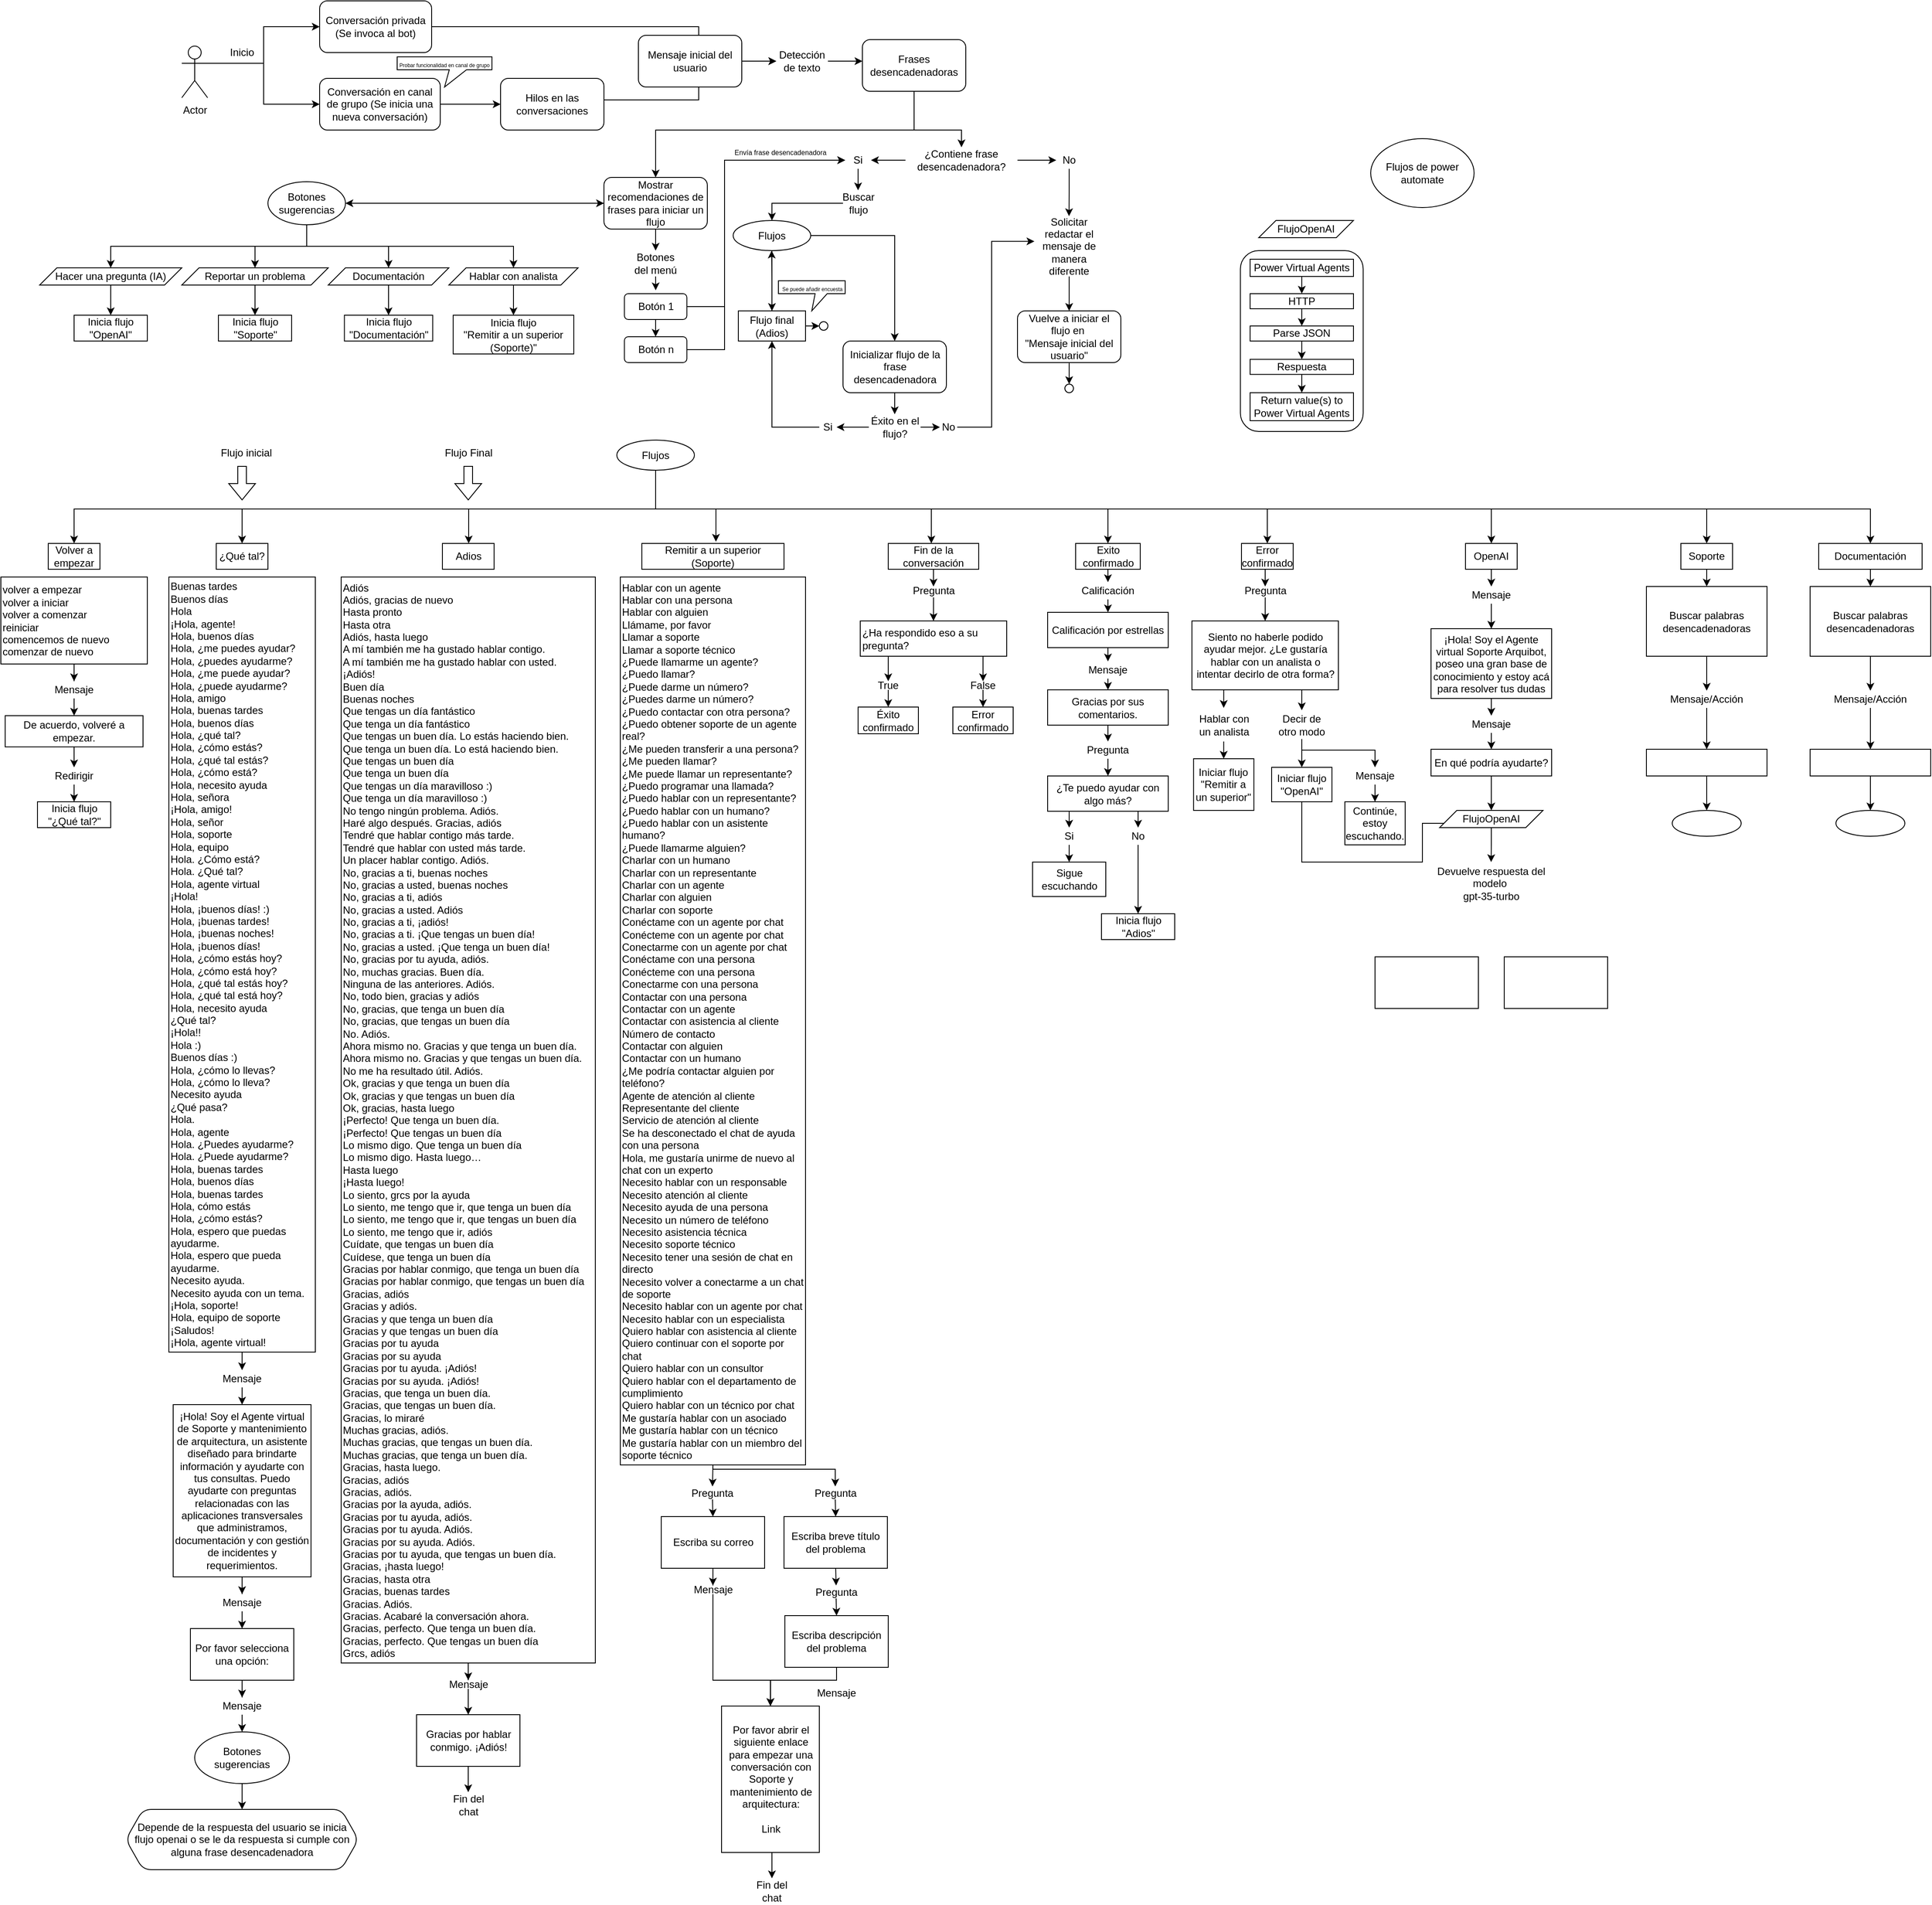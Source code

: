 <mxfile version="21.6.6" type="github">
  <diagram id="6a731a19-8d31-9384-78a2-239565b7b9f0" name="Page-1">
    <mxGraphModel dx="4123" dy="1371" grid="1" gridSize="10" guides="1" tooltips="1" connect="1" arrows="1" fold="1" page="1" pageScale="1" pageWidth="1169" pageHeight="827" background="none" math="0" shadow="0">
      <root>
        <mxCell id="0" />
        <mxCell id="1" parent="0" />
        <mxCell id="6XLFOW6tzgMGZKUMcbwn-2158" value="" style="rounded=1;whiteSpace=wrap;html=1;" vertex="1" parent="1">
          <mxGeometry x="1258.75" y="330" width="142.5" height="210" as="geometry" />
        </mxCell>
        <mxCell id="6XLFOW6tzgMGZKUMcbwn-1805" style="edgeStyle=orthogonalEdgeStyle;rounded=0;orthogonalLoop=1;jettySize=auto;html=1;exitX=1;exitY=0.5;exitDx=0;exitDy=0;" edge="1" parent="1" source="6XLFOW6tzgMGZKUMcbwn-1785" target="6XLFOW6tzgMGZKUMcbwn-1804">
          <mxGeometry relative="1" as="geometry">
            <Array as="points">
              <mxPoint x="630" y="70" />
              <mxPoint x="630" y="110" />
            </Array>
          </mxGeometry>
        </mxCell>
        <mxCell id="6XLFOW6tzgMGZKUMcbwn-1785" value="Conversación privada (Se invoca al bot)" style="rounded=1;whiteSpace=wrap;html=1;" vertex="1" parent="1">
          <mxGeometry x="190" y="40" width="130" height="60" as="geometry" />
        </mxCell>
        <mxCell id="6XLFOW6tzgMGZKUMcbwn-1795" style="edgeStyle=orthogonalEdgeStyle;rounded=0;orthogonalLoop=1;jettySize=auto;html=1;exitX=1;exitY=0.5;exitDx=0;exitDy=0;entryX=0;entryY=0.5;entryDx=0;entryDy=0;" edge="1" parent="1" source="6XLFOW6tzgMGZKUMcbwn-1786" target="6XLFOW6tzgMGZKUMcbwn-1796">
          <mxGeometry relative="1" as="geometry">
            <mxPoint x="380" y="160" as="targetPoint" />
          </mxGeometry>
        </mxCell>
        <mxCell id="6XLFOW6tzgMGZKUMcbwn-1786" value="Conversación en canal de grupo (Se inicia una nueva conversación)" style="rounded=1;whiteSpace=wrap;html=1;" vertex="1" parent="1">
          <mxGeometry x="190" y="130" width="140" height="60" as="geometry" />
        </mxCell>
        <mxCell id="6XLFOW6tzgMGZKUMcbwn-1809" style="edgeStyle=orthogonalEdgeStyle;rounded=0;orthogonalLoop=1;jettySize=auto;html=1;exitX=1;exitY=0.333;exitDx=0;exitDy=0;exitPerimeter=0;entryX=0;entryY=0.5;entryDx=0;entryDy=0;" edge="1" parent="1" source="6XLFOW6tzgMGZKUMcbwn-1787" target="6XLFOW6tzgMGZKUMcbwn-1785">
          <mxGeometry relative="1" as="geometry" />
        </mxCell>
        <mxCell id="6XLFOW6tzgMGZKUMcbwn-1810" style="edgeStyle=orthogonalEdgeStyle;rounded=0;orthogonalLoop=1;jettySize=auto;html=1;exitX=1;exitY=0.333;exitDx=0;exitDy=0;exitPerimeter=0;entryX=0;entryY=0.5;entryDx=0;entryDy=0;" edge="1" parent="1" source="6XLFOW6tzgMGZKUMcbwn-1787" target="6XLFOW6tzgMGZKUMcbwn-1786">
          <mxGeometry relative="1" as="geometry" />
        </mxCell>
        <mxCell id="6XLFOW6tzgMGZKUMcbwn-1787" value="Actor" style="shape=umlActor;verticalLabelPosition=bottom;verticalAlign=top;html=1;outlineConnect=0;" vertex="1" parent="1">
          <mxGeometry x="30" y="92.5" width="30" height="60" as="geometry" />
        </mxCell>
        <mxCell id="6XLFOW6tzgMGZKUMcbwn-1806" style="edgeStyle=orthogonalEdgeStyle;rounded=0;orthogonalLoop=1;jettySize=auto;html=1;exitX=1;exitY=0.5;exitDx=0;exitDy=0;entryX=0;entryY=0.5;entryDx=0;entryDy=0;" edge="1" parent="1" source="6XLFOW6tzgMGZKUMcbwn-1796" target="6XLFOW6tzgMGZKUMcbwn-1804">
          <mxGeometry relative="1" as="geometry">
            <mxPoint x="705" y="110" as="targetPoint" />
            <mxPoint x="600" y="155" as="sourcePoint" />
            <Array as="points">
              <mxPoint x="520" y="155" />
              <mxPoint x="630" y="155" />
              <mxPoint x="630" y="110" />
            </Array>
          </mxGeometry>
        </mxCell>
        <mxCell id="6XLFOW6tzgMGZKUMcbwn-1796" value="Hilos en las conversaciones" style="rounded=1;whiteSpace=wrap;html=1;" vertex="1" parent="1">
          <mxGeometry x="400" y="130" width="120" height="60" as="geometry" />
        </mxCell>
        <mxCell id="6XLFOW6tzgMGZKUMcbwn-1832" style="edgeStyle=orthogonalEdgeStyle;rounded=0;orthogonalLoop=1;jettySize=auto;html=1;exitX=0.5;exitY=1;exitDx=0;exitDy=0;entryX=0.5;entryY=0;entryDx=0;entryDy=0;" edge="1" parent="1" source="6XLFOW6tzgMGZKUMcbwn-1797" target="6XLFOW6tzgMGZKUMcbwn-1802">
          <mxGeometry relative="1" as="geometry">
            <Array as="points">
              <mxPoint x="880" y="190" />
              <mxPoint x="580" y="190" />
            </Array>
          </mxGeometry>
        </mxCell>
        <mxCell id="6XLFOW6tzgMGZKUMcbwn-1833" style="edgeStyle=orthogonalEdgeStyle;rounded=0;orthogonalLoop=1;jettySize=auto;html=1;exitX=0.5;exitY=1;exitDx=0;exitDy=0;entryX=0.5;entryY=0;entryDx=0;entryDy=0;" edge="1" parent="1" source="6XLFOW6tzgMGZKUMcbwn-1797" target="6XLFOW6tzgMGZKUMcbwn-1824">
          <mxGeometry relative="1" as="geometry">
            <Array as="points">
              <mxPoint x="880" y="190" />
              <mxPoint x="935" y="190" />
            </Array>
          </mxGeometry>
        </mxCell>
        <mxCell id="6XLFOW6tzgMGZKUMcbwn-1797" value="Frases desencadenadoras" style="rounded=1;whiteSpace=wrap;html=1;" vertex="1" parent="1">
          <mxGeometry x="820" y="85" width="120" height="60" as="geometry" />
        </mxCell>
        <mxCell id="6XLFOW6tzgMGZKUMcbwn-1800" value="&lt;font style=&quot;font-size: 6px;&quot;&gt;Probar funcionalidad en canal de grupo&lt;/font&gt;" style="shape=callout;whiteSpace=wrap;html=1;perimeter=calloutPerimeter;size=20;position=0.55;" vertex="1" parent="1">
          <mxGeometry x="280" y="105" width="110" height="35" as="geometry" />
        </mxCell>
        <mxCell id="6XLFOW6tzgMGZKUMcbwn-1866" style="edgeStyle=orthogonalEdgeStyle;rounded=0;orthogonalLoop=1;jettySize=auto;html=1;exitX=0.5;exitY=1;exitDx=0;exitDy=0;entryX=0.5;entryY=0;entryDx=0;entryDy=0;" edge="1" parent="1" source="6XLFOW6tzgMGZKUMcbwn-1802" target="6XLFOW6tzgMGZKUMcbwn-1847">
          <mxGeometry relative="1" as="geometry" />
        </mxCell>
        <mxCell id="6XLFOW6tzgMGZKUMcbwn-2140" style="edgeStyle=orthogonalEdgeStyle;rounded=0;orthogonalLoop=1;jettySize=auto;html=1;exitX=0;exitY=0.5;exitDx=0;exitDy=0;entryX=1;entryY=0.5;entryDx=0;entryDy=0;" edge="1" parent="1" source="6XLFOW6tzgMGZKUMcbwn-1802" target="6XLFOW6tzgMGZKUMcbwn-1899">
          <mxGeometry relative="1" as="geometry" />
        </mxCell>
        <mxCell id="6XLFOW6tzgMGZKUMcbwn-1802" value="Mostrar recomendaciones de frases para iniciar un flujo" style="rounded=1;whiteSpace=wrap;html=1;" vertex="1" parent="1">
          <mxGeometry x="520" y="245" width="120" height="60" as="geometry" />
        </mxCell>
        <mxCell id="6XLFOW6tzgMGZKUMcbwn-1807" style="edgeStyle=orthogonalEdgeStyle;rounded=0;orthogonalLoop=1;jettySize=auto;html=1;exitX=1;exitY=0.5;exitDx=0;exitDy=0;entryX=0;entryY=0.417;entryDx=0;entryDy=0;entryPerimeter=0;" edge="1" parent="1" source="6XLFOW6tzgMGZKUMcbwn-1804" target="6XLFOW6tzgMGZKUMcbwn-1797">
          <mxGeometry relative="1" as="geometry">
            <mxPoint x="799" y="110" as="targetPoint" />
            <Array as="points" />
          </mxGeometry>
        </mxCell>
        <mxCell id="6XLFOW6tzgMGZKUMcbwn-1804" value="Detección de texto" style="text;html=1;strokeColor=none;fillColor=none;align=center;verticalAlign=middle;whiteSpace=wrap;rounded=0;" vertex="1" parent="1">
          <mxGeometry x="720" y="95" width="60" height="30" as="geometry" />
        </mxCell>
        <mxCell id="6XLFOW6tzgMGZKUMcbwn-1845" style="edgeStyle=orthogonalEdgeStyle;rounded=0;orthogonalLoop=1;jettySize=auto;html=1;exitX=0.5;exitY=1;exitDx=0;exitDy=0;entryX=0.5;entryY=0;entryDx=0;entryDy=0;" edge="1" parent="1" source="6XLFOW6tzgMGZKUMcbwn-1808" target="6XLFOW6tzgMGZKUMcbwn-1842">
          <mxGeometry relative="1" as="geometry" />
        </mxCell>
        <mxCell id="6XLFOW6tzgMGZKUMcbwn-1808" value="Vuelve a iniciar el flujo en&amp;nbsp;&lt;br&gt;&quot;Mensaje inicial del usuario&quot;" style="rounded=1;whiteSpace=wrap;html=1;" vertex="1" parent="1">
          <mxGeometry x="1000" y="400" width="120" height="60" as="geometry" />
        </mxCell>
        <mxCell id="6XLFOW6tzgMGZKUMcbwn-1811" value="Mensaje inicial del usuario" style="rounded=1;whiteSpace=wrap;html=1;" vertex="1" parent="1">
          <mxGeometry x="560" y="80" width="120" height="60" as="geometry" />
        </mxCell>
        <mxCell id="6XLFOW6tzgMGZKUMcbwn-1816" style="edgeStyle=orthogonalEdgeStyle;rounded=0;orthogonalLoop=1;jettySize=auto;html=1;entryX=0.5;entryY=0;entryDx=0;entryDy=0;" edge="1" parent="1" target="6XLFOW6tzgMGZKUMcbwn-1808">
          <mxGeometry relative="1" as="geometry">
            <mxPoint x="1060" y="360" as="sourcePoint" />
            <Array as="points">
              <mxPoint x="1060" y="380" />
              <mxPoint x="1060" y="380" />
            </Array>
          </mxGeometry>
        </mxCell>
        <mxCell id="6XLFOW6tzgMGZKUMcbwn-1814" value="Solicitar redactar el mensaje de manera diferente" style="text;html=1;strokeColor=none;fillColor=none;align=center;verticalAlign=middle;whiteSpace=wrap;rounded=0;" vertex="1" parent="1">
          <mxGeometry x="1020" y="300" width="80" height="50" as="geometry" />
        </mxCell>
        <mxCell id="6XLFOW6tzgMGZKUMcbwn-1836" style="edgeStyle=orthogonalEdgeStyle;rounded=0;orthogonalLoop=1;jettySize=auto;html=1;exitX=1;exitY=0.5;exitDx=0;exitDy=0;" edge="1" parent="1" source="6XLFOW6tzgMGZKUMcbwn-1824" target="6XLFOW6tzgMGZKUMcbwn-1830">
          <mxGeometry relative="1" as="geometry" />
        </mxCell>
        <mxCell id="6XLFOW6tzgMGZKUMcbwn-1838" style="edgeStyle=orthogonalEdgeStyle;rounded=0;orthogonalLoop=1;jettySize=auto;html=1;exitX=0;exitY=0.5;exitDx=0;exitDy=0;" edge="1" parent="1" source="6XLFOW6tzgMGZKUMcbwn-1824" target="6XLFOW6tzgMGZKUMcbwn-1825">
          <mxGeometry relative="1" as="geometry" />
        </mxCell>
        <mxCell id="6XLFOW6tzgMGZKUMcbwn-1824" value="¿Contiene frase desencadenadora?" style="text;html=1;strokeColor=none;fillColor=none;align=center;verticalAlign=middle;whiteSpace=wrap;rounded=0;" vertex="1" parent="1">
          <mxGeometry x="870" y="210" width="130" height="30" as="geometry" />
        </mxCell>
        <mxCell id="6XLFOW6tzgMGZKUMcbwn-1851" style="edgeStyle=orthogonalEdgeStyle;rounded=0;orthogonalLoop=1;jettySize=auto;html=1;exitX=0.5;exitY=1;exitDx=0;exitDy=0;" edge="1" parent="1" source="6XLFOW6tzgMGZKUMcbwn-1825" target="6XLFOW6tzgMGZKUMcbwn-1840">
          <mxGeometry relative="1" as="geometry" />
        </mxCell>
        <mxCell id="6XLFOW6tzgMGZKUMcbwn-1825" value="Si" style="text;html=1;strokeColor=none;fillColor=none;align=center;verticalAlign=middle;whiteSpace=wrap;rounded=0;" vertex="1" parent="1">
          <mxGeometry x="800" y="215" width="30" height="20" as="geometry" />
        </mxCell>
        <mxCell id="6XLFOW6tzgMGZKUMcbwn-1873" style="edgeStyle=orthogonalEdgeStyle;rounded=0;orthogonalLoop=1;jettySize=auto;html=1;exitX=0.5;exitY=1;exitDx=0;exitDy=0;entryX=0.5;entryY=0;entryDx=0;entryDy=0;" edge="1" parent="1" source="6XLFOW6tzgMGZKUMcbwn-1826" target="6XLFOW6tzgMGZKUMcbwn-1868">
          <mxGeometry relative="1" as="geometry" />
        </mxCell>
        <mxCell id="6XLFOW6tzgMGZKUMcbwn-1826" value="Inicializar flujo de la frase desencadenadora" style="rounded=1;whiteSpace=wrap;html=1;" vertex="1" parent="1">
          <mxGeometry x="797.5" y="435" width="120" height="60" as="geometry" />
        </mxCell>
        <mxCell id="6XLFOW6tzgMGZKUMcbwn-1835" style="edgeStyle=orthogonalEdgeStyle;rounded=0;orthogonalLoop=1;jettySize=auto;html=1;exitX=0.5;exitY=1;exitDx=0;exitDy=0;" edge="1" parent="1" source="6XLFOW6tzgMGZKUMcbwn-1830">
          <mxGeometry relative="1" as="geometry">
            <mxPoint x="1059.857" y="290" as="targetPoint" />
          </mxGeometry>
        </mxCell>
        <mxCell id="6XLFOW6tzgMGZKUMcbwn-1830" value="No" style="text;html=1;strokeColor=none;fillColor=none;align=center;verticalAlign=middle;whiteSpace=wrap;rounded=0;" vertex="1" parent="1">
          <mxGeometry x="1045" y="215" width="30" height="20" as="geometry" />
        </mxCell>
        <mxCell id="6XLFOW6tzgMGZKUMcbwn-1875" style="edgeStyle=orthogonalEdgeStyle;rounded=0;orthogonalLoop=1;jettySize=auto;html=1;exitX=0;exitY=0.5;exitDx=0;exitDy=0;entryX=0.5;entryY=0;entryDx=0;entryDy=0;" edge="1" parent="1" source="6XLFOW6tzgMGZKUMcbwn-1840" target="6XLFOW6tzgMGZKUMcbwn-1854">
          <mxGeometry relative="1" as="geometry" />
        </mxCell>
        <mxCell id="6XLFOW6tzgMGZKUMcbwn-1840" value="Buscar flujo" style="text;html=1;strokeColor=none;fillColor=none;align=center;verticalAlign=middle;whiteSpace=wrap;rounded=0;" vertex="1" parent="1">
          <mxGeometry x="797.5" y="260" width="35" height="30" as="geometry" />
        </mxCell>
        <mxCell id="6XLFOW6tzgMGZKUMcbwn-1842" value="" style="ellipse;whiteSpace=wrap;html=1;aspect=fixed;" vertex="1" parent="1">
          <mxGeometry x="1055" y="485" width="10" height="10" as="geometry" />
        </mxCell>
        <mxCell id="6XLFOW6tzgMGZKUMcbwn-1874" style="edgeStyle=orthogonalEdgeStyle;rounded=0;orthogonalLoop=1;jettySize=auto;html=1;exitX=0.5;exitY=1;exitDx=0;exitDy=0;entryX=0.5;entryY=0;entryDx=0;entryDy=0;" edge="1" parent="1" source="6XLFOW6tzgMGZKUMcbwn-1846" target="6XLFOW6tzgMGZKUMcbwn-1848">
          <mxGeometry relative="1" as="geometry" />
        </mxCell>
        <mxCell id="6XLFOW6tzgMGZKUMcbwn-1878" style="edgeStyle=orthogonalEdgeStyle;rounded=0;orthogonalLoop=1;jettySize=auto;html=1;exitX=1;exitY=0.5;exitDx=0;exitDy=0;entryX=0;entryY=0.5;entryDx=0;entryDy=0;" edge="1" parent="1" source="6XLFOW6tzgMGZKUMcbwn-1846" target="6XLFOW6tzgMGZKUMcbwn-1825">
          <mxGeometry relative="1" as="geometry">
            <mxPoint x="810" y="160" as="targetPoint" />
            <Array as="points">
              <mxPoint x="660" y="395" />
              <mxPoint x="660" y="225" />
            </Array>
          </mxGeometry>
        </mxCell>
        <mxCell id="6XLFOW6tzgMGZKUMcbwn-1846" value="Botón 1" style="rounded=1;whiteSpace=wrap;html=1;" vertex="1" parent="1">
          <mxGeometry x="543.75" y="380" width="72.5" height="30" as="geometry" />
        </mxCell>
        <mxCell id="6XLFOW6tzgMGZKUMcbwn-1867" style="edgeStyle=orthogonalEdgeStyle;rounded=0;orthogonalLoop=1;jettySize=auto;html=1;exitX=0.5;exitY=1;exitDx=0;exitDy=0;entryX=0.501;entryY=-0.131;entryDx=0;entryDy=0;entryPerimeter=0;" edge="1" parent="1" source="6XLFOW6tzgMGZKUMcbwn-1847" target="6XLFOW6tzgMGZKUMcbwn-1846">
          <mxGeometry relative="1" as="geometry" />
        </mxCell>
        <mxCell id="6XLFOW6tzgMGZKUMcbwn-1847" value="Botones del menú" style="text;html=1;strokeColor=none;fillColor=none;align=center;verticalAlign=middle;whiteSpace=wrap;rounded=0;" vertex="1" parent="1">
          <mxGeometry x="550" y="330" width="60" height="30" as="geometry" />
        </mxCell>
        <mxCell id="6XLFOW6tzgMGZKUMcbwn-1877" style="edgeStyle=orthogonalEdgeStyle;rounded=0;orthogonalLoop=1;jettySize=auto;html=1;exitX=1;exitY=0.5;exitDx=0;exitDy=0;entryX=0;entryY=0.5;entryDx=0;entryDy=0;" edge="1" parent="1" source="6XLFOW6tzgMGZKUMcbwn-1848" target="6XLFOW6tzgMGZKUMcbwn-1825">
          <mxGeometry relative="1" as="geometry">
            <mxPoint x="870" y="170" as="targetPoint" />
            <Array as="points">
              <mxPoint x="660" y="445" />
              <mxPoint x="660" y="225" />
            </Array>
          </mxGeometry>
        </mxCell>
        <mxCell id="6XLFOW6tzgMGZKUMcbwn-1848" value="Botón n" style="rounded=1;whiteSpace=wrap;html=1;" vertex="1" parent="1">
          <mxGeometry x="543.75" y="430" width="72.5" height="30" as="geometry" />
        </mxCell>
        <mxCell id="6XLFOW6tzgMGZKUMcbwn-1887" style="edgeStyle=orthogonalEdgeStyle;rounded=0;orthogonalLoop=1;jettySize=auto;html=1;exitX=0.5;exitY=1;exitDx=0;exitDy=0;entryX=0.5;entryY=0;entryDx=0;entryDy=0;" edge="1" parent="1" source="6XLFOW6tzgMGZKUMcbwn-1854" target="6XLFOW6tzgMGZKUMcbwn-1886">
          <mxGeometry relative="1" as="geometry" />
        </mxCell>
        <mxCell id="6XLFOW6tzgMGZKUMcbwn-1890" style="edgeStyle=orthogonalEdgeStyle;rounded=0;orthogonalLoop=1;jettySize=auto;html=1;exitX=1;exitY=0.5;exitDx=0;exitDy=0;entryX=0.5;entryY=0;entryDx=0;entryDy=0;" edge="1" parent="1" source="6XLFOW6tzgMGZKUMcbwn-1854" target="6XLFOW6tzgMGZKUMcbwn-1826">
          <mxGeometry relative="1" as="geometry" />
        </mxCell>
        <mxCell id="6XLFOW6tzgMGZKUMcbwn-1854" value="Flujos" style="ellipse;whiteSpace=wrap;html=1;" vertex="1" parent="1">
          <mxGeometry x="670" y="295" width="90" height="35" as="geometry" />
        </mxCell>
        <mxCell id="6XLFOW6tzgMGZKUMcbwn-1871" style="edgeStyle=orthogonalEdgeStyle;rounded=0;orthogonalLoop=1;jettySize=auto;html=1;exitX=1;exitY=0.5;exitDx=0;exitDy=0;entryX=0;entryY=0.5;entryDx=0;entryDy=0;" edge="1" parent="1" source="6XLFOW6tzgMGZKUMcbwn-1868" target="6XLFOW6tzgMGZKUMcbwn-1870">
          <mxGeometry relative="1" as="geometry">
            <mxPoint x="900" y="535" as="targetPoint" />
          </mxGeometry>
        </mxCell>
        <mxCell id="6XLFOW6tzgMGZKUMcbwn-1872" style="edgeStyle=orthogonalEdgeStyle;rounded=0;orthogonalLoop=1;jettySize=auto;html=1;exitX=0;exitY=0.5;exitDx=0;exitDy=0;" edge="1" parent="1" source="6XLFOW6tzgMGZKUMcbwn-1868" target="6XLFOW6tzgMGZKUMcbwn-1869">
          <mxGeometry relative="1" as="geometry" />
        </mxCell>
        <mxCell id="6XLFOW6tzgMGZKUMcbwn-1868" value="Éxito en el flujo?" style="text;html=1;strokeColor=none;fillColor=none;align=center;verticalAlign=middle;whiteSpace=wrap;rounded=0;" vertex="1" parent="1">
          <mxGeometry x="827.5" y="520" width="60" height="30" as="geometry" />
        </mxCell>
        <mxCell id="6XLFOW6tzgMGZKUMcbwn-1896" style="edgeStyle=orthogonalEdgeStyle;rounded=0;orthogonalLoop=1;jettySize=auto;html=1;exitX=0;exitY=0.5;exitDx=0;exitDy=0;entryX=0.5;entryY=1;entryDx=0;entryDy=0;" edge="1" parent="1" source="6XLFOW6tzgMGZKUMcbwn-1869" target="6XLFOW6tzgMGZKUMcbwn-1886">
          <mxGeometry relative="1" as="geometry" />
        </mxCell>
        <mxCell id="6XLFOW6tzgMGZKUMcbwn-1869" value="Si" style="text;html=1;strokeColor=none;fillColor=none;align=center;verticalAlign=middle;whiteSpace=wrap;rounded=0;" vertex="1" parent="1">
          <mxGeometry x="770" y="520" width="20" height="30" as="geometry" />
        </mxCell>
        <mxCell id="6XLFOW6tzgMGZKUMcbwn-1891" style="edgeStyle=orthogonalEdgeStyle;rounded=0;orthogonalLoop=1;jettySize=auto;html=1;entryX=-0.005;entryY=0.386;entryDx=0;entryDy=0;entryPerimeter=0;exitX=1;exitY=0.5;exitDx=0;exitDy=0;" edge="1" parent="1" source="6XLFOW6tzgMGZKUMcbwn-1870" target="6XLFOW6tzgMGZKUMcbwn-1814">
          <mxGeometry relative="1" as="geometry">
            <mxPoint x="920" y="380" as="targetPoint" />
            <mxPoint x="940" y="500" as="sourcePoint" />
            <Array as="points">
              <mxPoint x="970" y="535" />
              <mxPoint x="970" y="319" />
            </Array>
          </mxGeometry>
        </mxCell>
        <mxCell id="6XLFOW6tzgMGZKUMcbwn-1870" value="No" style="text;html=1;strokeColor=none;fillColor=none;align=center;verticalAlign=middle;whiteSpace=wrap;rounded=0;" vertex="1" parent="1">
          <mxGeometry x="910" y="520" width="20" height="30" as="geometry" />
        </mxCell>
        <mxCell id="6XLFOW6tzgMGZKUMcbwn-1879" value="&lt;font style=&quot;font-size: 8px;&quot;&gt;Envía frase desencadenadora&lt;/font&gt;" style="text;html=1;strokeColor=none;fillColor=none;align=center;verticalAlign=middle;whiteSpace=wrap;rounded=0;" vertex="1" parent="1">
          <mxGeometry x="630" y="200" width="190" height="30" as="geometry" />
        </mxCell>
        <mxCell id="6XLFOW6tzgMGZKUMcbwn-1888" style="edgeStyle=orthogonalEdgeStyle;rounded=0;orthogonalLoop=1;jettySize=auto;html=1;exitX=0.5;exitY=0;exitDx=0;exitDy=0;" edge="1" parent="1" source="6XLFOW6tzgMGZKUMcbwn-1886">
          <mxGeometry relative="1" as="geometry">
            <mxPoint x="714.667" y="330" as="targetPoint" />
          </mxGeometry>
        </mxCell>
        <mxCell id="6XLFOW6tzgMGZKUMcbwn-1893" style="edgeStyle=orthogonalEdgeStyle;rounded=0;orthogonalLoop=1;jettySize=auto;html=1;exitX=1;exitY=0.5;exitDx=0;exitDy=0;" edge="1" parent="1" source="6XLFOW6tzgMGZKUMcbwn-1886">
          <mxGeometry relative="1" as="geometry">
            <mxPoint x="770" y="417.276" as="targetPoint" />
          </mxGeometry>
        </mxCell>
        <mxCell id="6XLFOW6tzgMGZKUMcbwn-1886" value="Flujo final&lt;br&gt;(Adios)" style="rounded=0;whiteSpace=wrap;html=1;" vertex="1" parent="1">
          <mxGeometry x="676" y="400" width="78" height="35" as="geometry" />
        </mxCell>
        <mxCell id="6XLFOW6tzgMGZKUMcbwn-1889" value="" style="ellipse;whiteSpace=wrap;html=1;aspect=fixed;" vertex="1" parent="1">
          <mxGeometry x="770" y="412.5" width="10" height="10" as="geometry" />
        </mxCell>
        <mxCell id="6XLFOW6tzgMGZKUMcbwn-1895" value="Inicio" style="text;html=1;strokeColor=none;fillColor=none;align=center;verticalAlign=middle;whiteSpace=wrap;rounded=0;" vertex="1" parent="1">
          <mxGeometry x="70" y="85" width="60" height="30" as="geometry" />
        </mxCell>
        <mxCell id="6XLFOW6tzgMGZKUMcbwn-1966" style="edgeStyle=orthogonalEdgeStyle;rounded=0;orthogonalLoop=1;jettySize=auto;html=1;exitX=0.5;exitY=1;exitDx=0;exitDy=0;entryX=0.5;entryY=0;entryDx=0;entryDy=0;" edge="1" parent="1" source="6XLFOW6tzgMGZKUMcbwn-1898" target="6XLFOW6tzgMGZKUMcbwn-1900">
          <mxGeometry relative="1" as="geometry">
            <Array as="points">
              <mxPoint x="580" y="630" />
              <mxPoint x="100" y="630" />
            </Array>
          </mxGeometry>
        </mxCell>
        <mxCell id="6XLFOW6tzgMGZKUMcbwn-1967" style="edgeStyle=orthogonalEdgeStyle;rounded=0;orthogonalLoop=1;jettySize=auto;html=1;exitX=0.5;exitY=1;exitDx=0;exitDy=0;" edge="1" parent="1" source="6XLFOW6tzgMGZKUMcbwn-1898" target="6XLFOW6tzgMGZKUMcbwn-1911">
          <mxGeometry relative="1" as="geometry">
            <Array as="points">
              <mxPoint x="580" y="630" />
              <mxPoint x="363" y="630" />
            </Array>
          </mxGeometry>
        </mxCell>
        <mxCell id="6XLFOW6tzgMGZKUMcbwn-1968" style="edgeStyle=orthogonalEdgeStyle;rounded=0;orthogonalLoop=1;jettySize=auto;html=1;exitX=0.5;exitY=1;exitDx=0;exitDy=0;entryX=0.526;entryY=-0.066;entryDx=0;entryDy=0;entryPerimeter=0;" edge="1" parent="1" source="6XLFOW6tzgMGZKUMcbwn-1898" target="6XLFOW6tzgMGZKUMcbwn-1955">
          <mxGeometry relative="1" as="geometry">
            <Array as="points">
              <mxPoint x="580" y="630" />
              <mxPoint x="650" y="630" />
              <mxPoint x="650" y="668" />
            </Array>
          </mxGeometry>
        </mxCell>
        <mxCell id="6XLFOW6tzgMGZKUMcbwn-1969" style="edgeStyle=orthogonalEdgeStyle;rounded=0;orthogonalLoop=1;jettySize=auto;html=1;exitX=0.5;exitY=1;exitDx=0;exitDy=0;" edge="1" parent="1" source="6XLFOW6tzgMGZKUMcbwn-1898" target="6XLFOW6tzgMGZKUMcbwn-1934">
          <mxGeometry relative="1" as="geometry">
            <Array as="points">
              <mxPoint x="580" y="630" />
              <mxPoint x="900" y="630" />
            </Array>
          </mxGeometry>
        </mxCell>
        <mxCell id="6XLFOW6tzgMGZKUMcbwn-2018" style="edgeStyle=orthogonalEdgeStyle;rounded=0;orthogonalLoop=1;jettySize=auto;html=1;exitX=0.5;exitY=1;exitDx=0;exitDy=0;entryX=0.5;entryY=0;entryDx=0;entryDy=0;" edge="1" parent="1" source="6XLFOW6tzgMGZKUMcbwn-1898" target="6XLFOW6tzgMGZKUMcbwn-1996">
          <mxGeometry relative="1" as="geometry">
            <Array as="points">
              <mxPoint x="580" y="630" />
              <mxPoint x="1105" y="630" />
            </Array>
          </mxGeometry>
        </mxCell>
        <mxCell id="6XLFOW6tzgMGZKUMcbwn-2019" style="edgeStyle=orthogonalEdgeStyle;rounded=0;orthogonalLoop=1;jettySize=auto;html=1;exitX=0.5;exitY=1;exitDx=0;exitDy=0;entryX=0.5;entryY=0;entryDx=0;entryDy=0;" edge="1" parent="1" source="6XLFOW6tzgMGZKUMcbwn-1898" target="6XLFOW6tzgMGZKUMcbwn-1944">
          <mxGeometry relative="1" as="geometry">
            <Array as="points">
              <mxPoint x="580" y="630" />
              <mxPoint x="1290" y="630" />
            </Array>
          </mxGeometry>
        </mxCell>
        <mxCell id="6XLFOW6tzgMGZKUMcbwn-2053" style="edgeStyle=orthogonalEdgeStyle;rounded=0;orthogonalLoop=1;jettySize=auto;html=1;exitX=0.5;exitY=1;exitDx=0;exitDy=0;entryX=0.5;entryY=0;entryDx=0;entryDy=0;" edge="1" parent="1" source="6XLFOW6tzgMGZKUMcbwn-1898" target="6XLFOW6tzgMGZKUMcbwn-2052">
          <mxGeometry relative="1" as="geometry">
            <Array as="points">
              <mxPoint x="580" y="630" />
              <mxPoint x="1550" y="630" />
            </Array>
          </mxGeometry>
        </mxCell>
        <mxCell id="6XLFOW6tzgMGZKUMcbwn-2055" style="edgeStyle=orthogonalEdgeStyle;rounded=0;orthogonalLoop=1;jettySize=auto;html=1;exitX=0.5;exitY=1;exitDx=0;exitDy=0;entryX=0.5;entryY=0;entryDx=0;entryDy=0;" edge="1" parent="1" source="6XLFOW6tzgMGZKUMcbwn-1898" target="6XLFOW6tzgMGZKUMcbwn-2054">
          <mxGeometry relative="1" as="geometry">
            <Array as="points">
              <mxPoint x="580" y="630" />
              <mxPoint x="-95" y="630" />
            </Array>
          </mxGeometry>
        </mxCell>
        <mxCell id="6XLFOW6tzgMGZKUMcbwn-2089" style="edgeStyle=orthogonalEdgeStyle;rounded=0;orthogonalLoop=1;jettySize=auto;html=1;exitX=0.5;exitY=1;exitDx=0;exitDy=0;entryX=0.5;entryY=0;entryDx=0;entryDy=0;" edge="1" parent="1" source="6XLFOW6tzgMGZKUMcbwn-1898" target="6XLFOW6tzgMGZKUMcbwn-2079">
          <mxGeometry relative="1" as="geometry">
            <Array as="points">
              <mxPoint x="580" y="630" />
              <mxPoint x="1800" y="630" />
            </Array>
          </mxGeometry>
        </mxCell>
        <mxCell id="6XLFOW6tzgMGZKUMcbwn-2138" style="edgeStyle=orthogonalEdgeStyle;rounded=0;orthogonalLoop=1;jettySize=auto;html=1;exitX=0.5;exitY=1;exitDx=0;exitDy=0;entryX=0.5;entryY=0;entryDx=0;entryDy=0;" edge="1" parent="1" source="6XLFOW6tzgMGZKUMcbwn-1898" target="6XLFOW6tzgMGZKUMcbwn-2098">
          <mxGeometry relative="1" as="geometry">
            <Array as="points">
              <mxPoint x="580" y="630" />
              <mxPoint x="1990" y="630" />
            </Array>
          </mxGeometry>
        </mxCell>
        <mxCell id="6XLFOW6tzgMGZKUMcbwn-1898" value="Flujos" style="ellipse;whiteSpace=wrap;html=1;" vertex="1" parent="1">
          <mxGeometry x="535" y="550" width="90" height="35" as="geometry" />
        </mxCell>
        <mxCell id="6XLFOW6tzgMGZKUMcbwn-2139" style="edgeStyle=orthogonalEdgeStyle;rounded=0;orthogonalLoop=1;jettySize=auto;html=1;exitX=1;exitY=0.5;exitDx=0;exitDy=0;entryX=0;entryY=0.5;entryDx=0;entryDy=0;" edge="1" parent="1" source="6XLFOW6tzgMGZKUMcbwn-1899" target="6XLFOW6tzgMGZKUMcbwn-1802">
          <mxGeometry relative="1" as="geometry" />
        </mxCell>
        <mxCell id="6XLFOW6tzgMGZKUMcbwn-2173" style="edgeStyle=orthogonalEdgeStyle;rounded=0;orthogonalLoop=1;jettySize=auto;html=1;exitX=0.5;exitY=1;exitDx=0;exitDy=0;entryX=0.5;entryY=0;entryDx=0;entryDy=0;" edge="1" parent="1" source="6XLFOW6tzgMGZKUMcbwn-1899" target="6XLFOW6tzgMGZKUMcbwn-2095">
          <mxGeometry relative="1" as="geometry" />
        </mxCell>
        <mxCell id="6XLFOW6tzgMGZKUMcbwn-2174" style="edgeStyle=orthogonalEdgeStyle;rounded=0;orthogonalLoop=1;jettySize=auto;html=1;exitX=0.5;exitY=1;exitDx=0;exitDy=0;entryX=0.5;entryY=0;entryDx=0;entryDy=0;" edge="1" parent="1" source="6XLFOW6tzgMGZKUMcbwn-1899" target="6XLFOW6tzgMGZKUMcbwn-2094">
          <mxGeometry relative="1" as="geometry" />
        </mxCell>
        <mxCell id="6XLFOW6tzgMGZKUMcbwn-2175" style="edgeStyle=orthogonalEdgeStyle;rounded=0;orthogonalLoop=1;jettySize=auto;html=1;exitX=0.5;exitY=1;exitDx=0;exitDy=0;entryX=0.5;entryY=0;entryDx=0;entryDy=0;" edge="1" parent="1" source="6XLFOW6tzgMGZKUMcbwn-1899" target="6XLFOW6tzgMGZKUMcbwn-2096">
          <mxGeometry relative="1" as="geometry" />
        </mxCell>
        <mxCell id="6XLFOW6tzgMGZKUMcbwn-2176" style="edgeStyle=orthogonalEdgeStyle;rounded=0;orthogonalLoop=1;jettySize=auto;html=1;exitX=0.5;exitY=1;exitDx=0;exitDy=0;entryX=0.5;entryY=0;entryDx=0;entryDy=0;" edge="1" parent="1" source="6XLFOW6tzgMGZKUMcbwn-1899" target="6XLFOW6tzgMGZKUMcbwn-2091">
          <mxGeometry relative="1" as="geometry" />
        </mxCell>
        <mxCell id="6XLFOW6tzgMGZKUMcbwn-1899" value="Botones sugerencias" style="ellipse;whiteSpace=wrap;html=1;" vertex="1" parent="1">
          <mxGeometry x="130" y="250" width="90" height="50" as="geometry" />
        </mxCell>
        <mxCell id="6XLFOW6tzgMGZKUMcbwn-1900" value="¿Qué tal?" style="rounded=0;whiteSpace=wrap;html=1;" vertex="1" parent="1">
          <mxGeometry x="70" y="670" width="60" height="30" as="geometry" />
        </mxCell>
        <mxCell id="6XLFOW6tzgMGZKUMcbwn-1911" value="Adios" style="rounded=0;whiteSpace=wrap;html=1;" vertex="1" parent="1">
          <mxGeometry x="332.5" y="670" width="60" height="30" as="geometry" />
        </mxCell>
        <mxCell id="6XLFOW6tzgMGZKUMcbwn-1989" style="edgeStyle=orthogonalEdgeStyle;rounded=0;orthogonalLoop=1;jettySize=auto;html=1;exitX=0.5;exitY=1;exitDx=0;exitDy=0;" edge="1" parent="1" source="6XLFOW6tzgMGZKUMcbwn-1931" target="6XLFOW6tzgMGZKUMcbwn-1950">
          <mxGeometry relative="1" as="geometry" />
        </mxCell>
        <mxCell id="6XLFOW6tzgMGZKUMcbwn-1931" value="&lt;div&gt;Buenas tardes&lt;/div&gt;&lt;div&gt;Buenos días&lt;/div&gt;&lt;div&gt;Hola&lt;/div&gt;&lt;div&gt;¡Hola, agente!&lt;/div&gt;&lt;div&gt;Hola, buenos días&lt;/div&gt;&lt;div&gt;Hola, ¿me puedes ayudar?&lt;/div&gt;&lt;div&gt;Hola, ¿puedes ayudarme?&lt;/div&gt;&lt;div&gt;Hola, ¿me puede ayudar?&lt;/div&gt;&lt;div&gt;Hola, ¿puede ayudarme?&lt;/div&gt;&lt;div&gt;Hola, amigo&lt;/div&gt;&lt;div&gt;Hola, buenas tardes&lt;/div&gt;&lt;div&gt;Hola, buenos días&lt;/div&gt;&lt;div&gt;Hola, ¿qué tal?&lt;/div&gt;&lt;div&gt;Hola, ¿cómo estás?&lt;/div&gt;&lt;div&gt;Hola, ¿qué tal estás?&lt;/div&gt;&lt;div&gt;Hola, ¿cómo está?&lt;/div&gt;&lt;div&gt;Hola, necesito ayuda&lt;/div&gt;&lt;div&gt;Hola, señora&lt;/div&gt;&lt;div&gt;¡Hola, amigo!&lt;/div&gt;&lt;div&gt;Hola, señor&lt;/div&gt;&lt;div&gt;Hola, soporte&lt;/div&gt;&lt;div&gt;Hola, equipo&lt;/div&gt;&lt;div&gt;Hola. ¿Cómo está?&lt;/div&gt;&lt;div&gt;Hola. ¿Qué tal?&lt;/div&gt;&lt;div&gt;Hola, agente virtual&lt;/div&gt;&lt;div&gt;¡Hola!&lt;/div&gt;&lt;div&gt;Hola, ¡buenos días! :)&lt;/div&gt;&lt;div&gt;Hola, ¡buenas tardes!&lt;/div&gt;&lt;div&gt;Hola, ¡buenas noches!&lt;/div&gt;&lt;div&gt;Hola, ¡buenos días!&lt;/div&gt;&lt;div&gt;Hola, ¿cómo estás hoy?&lt;/div&gt;&lt;div&gt;Hola, ¿cómo está hoy?&lt;/div&gt;&lt;div&gt;Hola, ¿qué tal estás hoy?&lt;/div&gt;&lt;div&gt;Hola, ¿qué tal está hoy?&lt;/div&gt;&lt;div&gt;Hola, necesito ayuda&lt;/div&gt;&lt;div&gt;¿Qué tal?&lt;/div&gt;&lt;div&gt;¡Hola!!&lt;/div&gt;&lt;div&gt;Hola :)&lt;/div&gt;&lt;div&gt;Buenos días :)&lt;/div&gt;&lt;div&gt;Hola, ¿cómo lo llevas?&lt;/div&gt;&lt;div&gt;Hola, ¿cómo lo lleva?&lt;/div&gt;&lt;div&gt;Necesito ayuda&lt;/div&gt;&lt;div&gt;¿Qué pasa?&lt;/div&gt;&lt;div&gt;Hola.&lt;/div&gt;&lt;div&gt;Hola, agente&lt;/div&gt;&lt;div&gt;Hola. ¿Puedes ayudarme?&lt;/div&gt;&lt;div&gt;Hola. ¿Puede ayudarme?&lt;/div&gt;&lt;div&gt;Hola, buenas tardes&lt;/div&gt;&lt;div&gt;Hola, buenos días&lt;/div&gt;&lt;div&gt;Hola, buenas tardes&lt;/div&gt;&lt;div&gt;Hola, cómo estás&lt;/div&gt;&lt;div&gt;Hola, ¿cómo estás?&lt;/div&gt;&lt;div&gt;Hola, espero que puedas ayudarme.&lt;/div&gt;&lt;div&gt;Hola, espero que pueda ayudarme.&lt;/div&gt;&lt;div&gt;Necesito ayuda.&lt;/div&gt;&lt;div&gt;Necesito ayuda con un tema.&lt;/div&gt;&lt;div&gt;¡Hola, soporte!&lt;/div&gt;&lt;div&gt;Hola, equipo de soporte&lt;/div&gt;&lt;div&gt;¡Saludos!&lt;/div&gt;&lt;div&gt;¡Hola, agente virtual!&lt;/div&gt;" style="rounded=0;whiteSpace=wrap;html=1;align=left;" vertex="1" parent="1">
          <mxGeometry x="15" y="709" width="170" height="900" as="geometry" />
        </mxCell>
        <mxCell id="6XLFOW6tzgMGZKUMcbwn-1986" style="edgeStyle=orthogonalEdgeStyle;rounded=0;orthogonalLoop=1;jettySize=auto;html=1;exitX=0.5;exitY=1;exitDx=0;exitDy=0;" edge="1" parent="1" source="6XLFOW6tzgMGZKUMcbwn-1932" target="6XLFOW6tzgMGZKUMcbwn-1948">
          <mxGeometry relative="1" as="geometry" />
        </mxCell>
        <mxCell id="6XLFOW6tzgMGZKUMcbwn-1932" value="&lt;div&gt;Adiós&lt;/div&gt;&lt;div&gt;Adiós, gracias de nuevo&lt;/div&gt;&lt;div&gt;Hasta pronto&lt;/div&gt;&lt;div&gt;Hasta otra&lt;/div&gt;&lt;div&gt;Adiós, hasta luego&lt;/div&gt;&lt;div&gt;A mí también me ha gustado hablar contigo.&lt;/div&gt;&lt;div&gt;A mí también me ha gustado hablar con usted.&lt;/div&gt;&lt;div&gt;¡Adiós!&lt;/div&gt;&lt;div&gt;Buen día&lt;/div&gt;&lt;div&gt;Buenas noches&lt;/div&gt;&lt;div&gt;Que tengas un día fantástico&lt;/div&gt;&lt;div&gt;Que tenga un día fantástico&lt;/div&gt;&lt;div&gt;Que tengas un buen día. Lo estás haciendo bien.&lt;/div&gt;&lt;div&gt;Que tenga un buen día. Lo está haciendo bien.&lt;/div&gt;&lt;div&gt;Que tengas un buen día&lt;/div&gt;&lt;div&gt;Que tenga un buen día&lt;/div&gt;&lt;div&gt;Que tengas un día maravilloso :)&lt;/div&gt;&lt;div&gt;Que tenga un día maravilloso :)&lt;/div&gt;&lt;div&gt;No tengo ningún problema. Adiós.&lt;/div&gt;&lt;div&gt;Haré algo después. Gracias, adiós&lt;/div&gt;&lt;div&gt;Tendré que hablar contigo más tarde.&lt;/div&gt;&lt;div&gt;Tendré que hablar con usted más tarde.&lt;/div&gt;&lt;div&gt;Un placer hablar contigo. Adiós.&lt;/div&gt;&lt;div&gt;No, gracias a ti, buenas noches&lt;/div&gt;&lt;div&gt;No, gracias a usted, buenas noches&lt;/div&gt;&lt;div&gt;No, gracias a ti, adiós&lt;/div&gt;&lt;div&gt;No, gracias a usted. Adiós&lt;/div&gt;&lt;div&gt;No, gracias a ti, ¡adiós!&lt;/div&gt;&lt;div&gt;No, gracias a ti. ¡Que tengas un buen día!&lt;/div&gt;&lt;div&gt;No, gracias a usted. ¡Que tenga un buen día!&lt;/div&gt;&lt;div&gt;No, gracias por tu ayuda, adiós.&lt;/div&gt;&lt;div&gt;No, muchas gracias. Buen día.&lt;/div&gt;&lt;div&gt;Ninguna de las anteriores. Adiós.&lt;/div&gt;&lt;div&gt;No, todo bien, gracias y adiós&lt;/div&gt;&lt;div&gt;No, gracias, que tenga un buen día&lt;/div&gt;&lt;div&gt;No, gracias, que tengas un buen día&lt;/div&gt;&lt;div&gt;No. Adiós.&lt;/div&gt;&lt;div&gt;Ahora mismo no. Gracias y que tenga un buen día.&lt;/div&gt;&lt;div&gt;Ahora mismo no. Gracias y que tengas un buen día.&lt;/div&gt;&lt;div&gt;No me ha resultado útil. Adiós.&lt;/div&gt;&lt;div&gt;Ok, gracias y que tenga un buen día&lt;/div&gt;&lt;div&gt;Ok, gracias y que tengas un buen día&lt;/div&gt;&lt;div&gt;Ok, gracias, hasta luego&lt;/div&gt;&lt;div&gt;¡Perfecto! Que tenga un buen día.&lt;/div&gt;&lt;div&gt;¡Perfecto! Que tengas un buen día&lt;/div&gt;&lt;div&gt;Lo mismo digo. Que tenga un buen día&lt;/div&gt;&lt;div&gt;Lo mismo digo. Hasta luego…&lt;/div&gt;&lt;div&gt;Hasta luego&lt;/div&gt;&lt;div&gt;¡Hasta luego!&lt;/div&gt;&lt;div&gt;Lo siento, grcs por la ayuda&lt;/div&gt;&lt;div&gt;Lo siento, me tengo que ir, que tenga un buen día&lt;/div&gt;&lt;div&gt;Lo siento, me tengo que ir, que tengas un buen día&lt;/div&gt;&lt;div&gt;Lo siento, me tengo que ir, adiós&lt;/div&gt;&lt;div&gt;Cuídate, que tengas un buen día&lt;/div&gt;&lt;div&gt;Cuídese, que tenga un buen día&lt;/div&gt;&lt;div&gt;Gracias por hablar conmigo, que tenga un buen día&lt;/div&gt;&lt;div&gt;Gracias por hablar conmigo, que tengas un buen día&lt;/div&gt;&lt;div&gt;Gracias, adiós&lt;/div&gt;&lt;div&gt;Gracias y adiós.&lt;/div&gt;&lt;div&gt;Gracias y que tenga un buen día&lt;/div&gt;&lt;div&gt;Gracias y que tengas un buen día&lt;/div&gt;&lt;div&gt;Gracias por tu ayuda&lt;/div&gt;&lt;div&gt;Gracias por su ayuda&lt;/div&gt;&lt;div&gt;Gracias por tu ayuda. ¡Adiós!&lt;/div&gt;&lt;div&gt;Gracias por su ayuda. ¡Adiós!&lt;/div&gt;&lt;div&gt;Gracias, que tenga un buen día.&lt;/div&gt;&lt;div&gt;Gracias, que tengas un buen día.&lt;/div&gt;&lt;div&gt;Gracias, lo miraré&lt;/div&gt;&lt;div&gt;Muchas gracias, adiós.&lt;/div&gt;&lt;div&gt;Muchas gracias, que tengas un buen día.&lt;/div&gt;&lt;div&gt;Muchas gracias, que tenga un buen día.&lt;/div&gt;&lt;div&gt;Gracias, hasta luego.&lt;/div&gt;&lt;div&gt;Gracias, adiós&lt;/div&gt;&lt;div&gt;Gracias, adiós.&lt;/div&gt;&lt;div&gt;Gracias por la ayuda, adiós.&lt;/div&gt;&lt;div&gt;Gracias por tu ayuda, adiós.&lt;/div&gt;&lt;div&gt;Gracias por tu ayuda. Adiós.&lt;/div&gt;&lt;div&gt;Gracias por su ayuda. Adiós.&lt;/div&gt;&lt;div&gt;Gracias por tu ayuda, que tengas un buen día.&lt;/div&gt;&lt;div&gt;Gracias, ¡hasta luego!&lt;/div&gt;&lt;div&gt;Gracias, hasta otra&lt;/div&gt;&lt;div&gt;Gracias, buenas tardes&lt;/div&gt;&lt;div&gt;Gracias. Adiós.&lt;/div&gt;&lt;div&gt;Gracias. Acabaré la conversación ahora.&lt;/div&gt;&lt;div&gt;Gracias, perfecto. Que tenga un buen día.&lt;/div&gt;&lt;div&gt;Gracias, perfecto. Que tengas un buen día&lt;/div&gt;&lt;div&gt;Grcs, adiós&lt;/div&gt;" style="rounded=0;whiteSpace=wrap;html=1;align=left;" vertex="1" parent="1">
          <mxGeometry x="215" y="709" width="295" height="1261" as="geometry" />
        </mxCell>
        <mxCell id="6XLFOW6tzgMGZKUMcbwn-1975" style="edgeStyle=orthogonalEdgeStyle;rounded=0;orthogonalLoop=1;jettySize=auto;html=1;exitX=0.5;exitY=1;exitDx=0;exitDy=0;entryX=0.5;entryY=0;entryDx=0;entryDy=0;" edge="1" parent="1" source="6XLFOW6tzgMGZKUMcbwn-1934" target="6XLFOW6tzgMGZKUMcbwn-1970">
          <mxGeometry relative="1" as="geometry" />
        </mxCell>
        <mxCell id="6XLFOW6tzgMGZKUMcbwn-1934" value="Fin de la conversación" style="rounded=0;whiteSpace=wrap;html=1;" vertex="1" parent="1">
          <mxGeometry x="850" y="670" width="105" height="30" as="geometry" />
        </mxCell>
        <mxCell id="6XLFOW6tzgMGZKUMcbwn-2013" style="edgeStyle=orthogonalEdgeStyle;rounded=0;orthogonalLoop=1;jettySize=auto;html=1;exitX=0.5;exitY=1;exitDx=0;exitDy=0;entryX=0.5;entryY=0;entryDx=0;entryDy=0;" edge="1" parent="1" source="6XLFOW6tzgMGZKUMcbwn-1937" target="6XLFOW6tzgMGZKUMcbwn-1999">
          <mxGeometry relative="1" as="geometry" />
        </mxCell>
        <mxCell id="6XLFOW6tzgMGZKUMcbwn-1937" value="Calificación por estrellas" style="rounded=0;whiteSpace=wrap;html=1;align=center;" vertex="1" parent="1">
          <mxGeometry x="1035" y="750" width="140" height="41" as="geometry" />
        </mxCell>
        <mxCell id="6XLFOW6tzgMGZKUMcbwn-1981" style="edgeStyle=orthogonalEdgeStyle;rounded=0;orthogonalLoop=1;jettySize=auto;html=1;exitX=0.5;exitY=1;exitDx=0;exitDy=0;entryX=0.5;entryY=0;entryDx=0;entryDy=0;" edge="1" parent="1" source="6XLFOW6tzgMGZKUMcbwn-1938" target="6XLFOW6tzgMGZKUMcbwn-1957">
          <mxGeometry relative="1" as="geometry" />
        </mxCell>
        <mxCell id="6XLFOW6tzgMGZKUMcbwn-2113" style="edgeStyle=orthogonalEdgeStyle;rounded=0;orthogonalLoop=1;jettySize=auto;html=1;exitX=0.5;exitY=1;exitDx=0;exitDy=0;entryX=0.5;entryY=0;entryDx=0;entryDy=0;" edge="1" parent="1" source="6XLFOW6tzgMGZKUMcbwn-1938" target="6XLFOW6tzgMGZKUMcbwn-2111">
          <mxGeometry relative="1" as="geometry">
            <Array as="points">
              <mxPoint x="646" y="1745" />
              <mxPoint x="788" y="1745" />
            </Array>
          </mxGeometry>
        </mxCell>
        <mxCell id="6XLFOW6tzgMGZKUMcbwn-1938" value="&lt;div&gt;Hablar con un agente&lt;/div&gt;&lt;div&gt;Hablar con una persona&lt;/div&gt;&lt;div&gt;Hablar con alguien&lt;/div&gt;&lt;div&gt;Llámame, por favor&lt;/div&gt;&lt;div&gt;Llamar a soporte&lt;/div&gt;&lt;div&gt;Llamar a soporte técnico&lt;/div&gt;&lt;div&gt;¿Puede llamarme un agente?&lt;/div&gt;&lt;div&gt;¿Puedo llamar?&lt;/div&gt;&lt;div&gt;¿Puede darme un número?&lt;/div&gt;&lt;div&gt;¿Puedes darme un número?&lt;/div&gt;&lt;div&gt;¿Puedo contactar con otra persona?&lt;/div&gt;&lt;div&gt;¿Puedo obtener soporte de un agente real?&lt;/div&gt;&lt;div&gt;¿Me pueden transferir a una persona?&lt;/div&gt;&lt;div&gt;¿Me pueden llamar?&lt;/div&gt;&lt;div&gt;¿Me puede llamar un representante?&lt;/div&gt;&lt;div&gt;¿Puedo programar una llamada?&lt;/div&gt;&lt;div&gt;¿Puedo hablar con un representante?&lt;/div&gt;&lt;div&gt;¿Puedo hablar con un humano?&lt;/div&gt;&lt;div&gt;¿Puedo hablar con un asistente humano?&lt;/div&gt;&lt;div&gt;¿Puede llamarme alguien?&lt;/div&gt;&lt;div&gt;Charlar con un humano&lt;/div&gt;&lt;div&gt;Charlar con un representante&lt;/div&gt;&lt;div&gt;Charlar con un agente&lt;/div&gt;&lt;div&gt;Charlar con alguien&lt;/div&gt;&lt;div&gt;Charlar con soporte&lt;/div&gt;&lt;div&gt;Conéctame con un agente por chat&lt;/div&gt;&lt;div&gt;Conécteme con un agente por chat&lt;/div&gt;&lt;div&gt;Conectarme con un agente por chat&lt;/div&gt;&lt;div&gt;Conéctame con una persona&lt;/div&gt;&lt;div&gt;Conécteme con una persona&lt;/div&gt;&lt;div&gt;Conectarme con una persona&lt;/div&gt;&lt;div&gt;Contactar con una persona&lt;/div&gt;&lt;div&gt;Contactar con un agente&lt;/div&gt;&lt;div&gt;Contactar con asistencia al cliente&lt;/div&gt;&lt;div&gt;Número de contacto&lt;/div&gt;&lt;div&gt;Contactar con alguien&lt;/div&gt;&lt;div&gt;Contactar con un humano&lt;/div&gt;&lt;div&gt;¿Me podría contactar alguien por teléfono?&lt;/div&gt;&lt;div&gt;Agente de atención al cliente&lt;/div&gt;&lt;div&gt;Representante del cliente&lt;/div&gt;&lt;div&gt;Servicio de atención al cliente&lt;/div&gt;&lt;div&gt;Se ha desconectado el chat de ayuda con una persona&lt;/div&gt;&lt;div&gt;Hola, me gustaría unirme de nuevo al chat con un experto&lt;/div&gt;&lt;div&gt;Necesito hablar con un responsable&lt;/div&gt;&lt;div&gt;Necesito atención al cliente&lt;/div&gt;&lt;div&gt;Necesito ayuda de una persona&lt;/div&gt;&lt;div&gt;Necesito un número de teléfono&lt;/div&gt;&lt;div&gt;Necesito asistencia técnica&lt;/div&gt;&lt;div&gt;Necesito soporte técnico&lt;/div&gt;&lt;div&gt;Necesito tener una sesión de chat en directo&lt;/div&gt;&lt;div&gt;Necesito volver a conectarme a un chat de soporte&lt;/div&gt;&lt;div&gt;Necesito hablar con un agente por chat&lt;/div&gt;&lt;div&gt;Necesito hablar con un especialista&lt;/div&gt;&lt;div&gt;Quiero hablar con asistencia al cliente&lt;/div&gt;&lt;div&gt;Quiero continuar con el soporte por chat&lt;/div&gt;&lt;div&gt;Quiero hablar con un consultor&lt;/div&gt;&lt;div&gt;Quiero hablar con el departamento de cumplimiento&lt;/div&gt;&lt;div&gt;Quiero hablar con un técnico por chat&lt;/div&gt;&lt;div&gt;Me gustaría hablar con un asociado&lt;/div&gt;&lt;div&gt;Me gustaría hablar con un técnico&lt;/div&gt;&lt;div&gt;Me gustaría hablar con un miembro del soporte técnico&lt;/div&gt;" style="rounded=0;whiteSpace=wrap;html=1;align=left;" vertex="1" parent="1">
          <mxGeometry x="539" y="709" width="215" height="1031" as="geometry" />
        </mxCell>
        <mxCell id="6XLFOW6tzgMGZKUMcbwn-1977" style="edgeStyle=orthogonalEdgeStyle;rounded=0;orthogonalLoop=1;jettySize=auto;html=1;exitX=0.25;exitY=1;exitDx=0;exitDy=0;entryX=0.5;entryY=0;entryDx=0;entryDy=0;" edge="1" parent="1" source="6XLFOW6tzgMGZKUMcbwn-1939" target="6XLFOW6tzgMGZKUMcbwn-1971">
          <mxGeometry relative="1" as="geometry" />
        </mxCell>
        <mxCell id="6XLFOW6tzgMGZKUMcbwn-1978" style="edgeStyle=orthogonalEdgeStyle;rounded=0;orthogonalLoop=1;jettySize=auto;html=1;exitX=0.75;exitY=1;exitDx=0;exitDy=0;entryX=0.5;entryY=0;entryDx=0;entryDy=0;" edge="1" parent="1" source="6XLFOW6tzgMGZKUMcbwn-1939" target="6XLFOW6tzgMGZKUMcbwn-1972">
          <mxGeometry relative="1" as="geometry" />
        </mxCell>
        <mxCell id="6XLFOW6tzgMGZKUMcbwn-1939" value="¿Ha respondido eso a su pregunta?" style="rounded=0;whiteSpace=wrap;html=1;align=left;" vertex="1" parent="1">
          <mxGeometry x="817.5" y="760" width="170" height="41" as="geometry" />
        </mxCell>
        <mxCell id="6XLFOW6tzgMGZKUMcbwn-2035" style="edgeStyle=orthogonalEdgeStyle;rounded=0;orthogonalLoop=1;jettySize=auto;html=1;exitX=0.5;exitY=1;exitDx=0;exitDy=0;entryX=0.5;entryY=0;entryDx=0;entryDy=0;" edge="1" parent="1" source="6XLFOW6tzgMGZKUMcbwn-1944" target="6XLFOW6tzgMGZKUMcbwn-2024">
          <mxGeometry relative="1" as="geometry" />
        </mxCell>
        <mxCell id="6XLFOW6tzgMGZKUMcbwn-1944" value="Error confirmado" style="rounded=0;whiteSpace=wrap;html=1;" vertex="1" parent="1">
          <mxGeometry x="1260" y="670" width="60" height="30" as="geometry" />
        </mxCell>
        <mxCell id="6XLFOW6tzgMGZKUMcbwn-1988" style="edgeStyle=orthogonalEdgeStyle;rounded=0;orthogonalLoop=1;jettySize=auto;html=1;exitX=0.5;exitY=1;exitDx=0;exitDy=0;entryX=0.5;entryY=0;entryDx=0;entryDy=0;" edge="1" parent="1" source="6XLFOW6tzgMGZKUMcbwn-1947" target="6XLFOW6tzgMGZKUMcbwn-1964">
          <mxGeometry relative="1" as="geometry" />
        </mxCell>
        <mxCell id="6XLFOW6tzgMGZKUMcbwn-1947" value="Gracias por hablar conmigo. ¡Adiós!" style="rounded=0;whiteSpace=wrap;html=1;" vertex="1" parent="1">
          <mxGeometry x="302.5" y="2030" width="120" height="60" as="geometry" />
        </mxCell>
        <mxCell id="6XLFOW6tzgMGZKUMcbwn-1987" style="edgeStyle=orthogonalEdgeStyle;rounded=0;orthogonalLoop=1;jettySize=auto;html=1;exitX=0.5;exitY=1;exitDx=0;exitDy=0;entryX=0.5;entryY=0;entryDx=0;entryDy=0;" edge="1" parent="1" source="6XLFOW6tzgMGZKUMcbwn-1948" target="6XLFOW6tzgMGZKUMcbwn-1947">
          <mxGeometry relative="1" as="geometry" />
        </mxCell>
        <mxCell id="6XLFOW6tzgMGZKUMcbwn-1948" value="Mensaje" style="text;html=1;strokeColor=none;fillColor=none;align=center;verticalAlign=middle;whiteSpace=wrap;rounded=0;" vertex="1" parent="1">
          <mxGeometry x="332.5" y="1990" width="60" height="10" as="geometry" />
        </mxCell>
        <mxCell id="6XLFOW6tzgMGZKUMcbwn-1991" style="edgeStyle=orthogonalEdgeStyle;rounded=0;orthogonalLoop=1;jettySize=auto;html=1;exitX=0.5;exitY=1;exitDx=0;exitDy=0;" edge="1" parent="1" source="6XLFOW6tzgMGZKUMcbwn-1949" target="6XLFOW6tzgMGZKUMcbwn-1952">
          <mxGeometry relative="1" as="geometry" />
        </mxCell>
        <mxCell id="6XLFOW6tzgMGZKUMcbwn-1949" value="¡Hola! Soy el Agente virtual de Soporte y mantenimiento de arquitectura, un asistente diseñado para brindarte información y ayudarte con tus consultas. Puedo ayudarte con preguntas relacionadas con las aplicaciones transversales que administramos, documentación y con gestión de incidentes y requerimientos." style="rounded=0;whiteSpace=wrap;html=1;" vertex="1" parent="1">
          <mxGeometry x="20" y="1670" width="160" height="200" as="geometry" />
        </mxCell>
        <mxCell id="6XLFOW6tzgMGZKUMcbwn-1990" style="edgeStyle=orthogonalEdgeStyle;rounded=0;orthogonalLoop=1;jettySize=auto;html=1;exitX=0.5;exitY=1;exitDx=0;exitDy=0;entryX=0.5;entryY=0;entryDx=0;entryDy=0;" edge="1" parent="1" source="6XLFOW6tzgMGZKUMcbwn-1950" target="6XLFOW6tzgMGZKUMcbwn-1949">
          <mxGeometry relative="1" as="geometry" />
        </mxCell>
        <mxCell id="6XLFOW6tzgMGZKUMcbwn-1950" value="Mensaje" style="text;html=1;strokeColor=none;fillColor=none;align=center;verticalAlign=middle;whiteSpace=wrap;rounded=0;" vertex="1" parent="1">
          <mxGeometry x="70" y="1630" width="60" height="20" as="geometry" />
        </mxCell>
        <mxCell id="6XLFOW6tzgMGZKUMcbwn-1993" style="edgeStyle=orthogonalEdgeStyle;rounded=0;orthogonalLoop=1;jettySize=auto;html=1;exitX=0.5;exitY=1;exitDx=0;exitDy=0;" edge="1" parent="1" source="6XLFOW6tzgMGZKUMcbwn-1951" target="6XLFOW6tzgMGZKUMcbwn-1954">
          <mxGeometry relative="1" as="geometry" />
        </mxCell>
        <mxCell id="6XLFOW6tzgMGZKUMcbwn-1951" value="Por favor selecciona una opción:" style="rounded=0;whiteSpace=wrap;html=1;" vertex="1" parent="1">
          <mxGeometry x="40" y="1930" width="120" height="60" as="geometry" />
        </mxCell>
        <mxCell id="6XLFOW6tzgMGZKUMcbwn-1992" style="edgeStyle=orthogonalEdgeStyle;rounded=0;orthogonalLoop=1;jettySize=auto;html=1;exitX=0.5;exitY=1;exitDx=0;exitDy=0;entryX=0.5;entryY=0;entryDx=0;entryDy=0;" edge="1" parent="1" source="6XLFOW6tzgMGZKUMcbwn-1952" target="6XLFOW6tzgMGZKUMcbwn-1951">
          <mxGeometry relative="1" as="geometry" />
        </mxCell>
        <mxCell id="6XLFOW6tzgMGZKUMcbwn-1952" value="Mensaje" style="text;html=1;strokeColor=none;fillColor=none;align=center;verticalAlign=middle;whiteSpace=wrap;rounded=0;" vertex="1" parent="1">
          <mxGeometry x="70" y="1890" width="60" height="20" as="geometry" />
        </mxCell>
        <mxCell id="6XLFOW6tzgMGZKUMcbwn-2132" style="edgeStyle=orthogonalEdgeStyle;rounded=0;orthogonalLoop=1;jettySize=auto;html=1;exitX=0.5;exitY=1;exitDx=0;exitDy=0;entryX=0.5;entryY=0;entryDx=0;entryDy=0;" edge="1" parent="1" source="6XLFOW6tzgMGZKUMcbwn-1953" target="6XLFOW6tzgMGZKUMcbwn-2136">
          <mxGeometry relative="1" as="geometry">
            <mxPoint x="100" y="2160" as="targetPoint" />
            <Array as="points" />
          </mxGeometry>
        </mxCell>
        <mxCell id="6XLFOW6tzgMGZKUMcbwn-1953" value="Botones sugerencias" style="rounded=0;whiteSpace=wrap;html=1;shape=ellipse;perimeter=ellipsePerimeter;" vertex="1" parent="1">
          <mxGeometry x="45" y="2050" width="110" height="60" as="geometry" />
        </mxCell>
        <mxCell id="6XLFOW6tzgMGZKUMcbwn-1994" style="edgeStyle=orthogonalEdgeStyle;rounded=0;orthogonalLoop=1;jettySize=auto;html=1;exitX=0.5;exitY=1;exitDx=0;exitDy=0;entryX=0.5;entryY=0;entryDx=0;entryDy=0;" edge="1" parent="1" source="6XLFOW6tzgMGZKUMcbwn-1954" target="6XLFOW6tzgMGZKUMcbwn-1953">
          <mxGeometry relative="1" as="geometry">
            <Array as="points">
              <mxPoint x="100" y="2040" />
              <mxPoint x="100" y="2040" />
            </Array>
          </mxGeometry>
        </mxCell>
        <mxCell id="6XLFOW6tzgMGZKUMcbwn-1954" value="Mensaje" style="text;html=1;strokeColor=none;fillColor=none;align=center;verticalAlign=middle;whiteSpace=wrap;rounded=0;" vertex="1" parent="1">
          <mxGeometry x="70" y="2010" width="60" height="20" as="geometry" />
        </mxCell>
        <mxCell id="6XLFOW6tzgMGZKUMcbwn-1955" value="Remitir a un superior (Soporte)" style="rounded=0;whiteSpace=wrap;html=1;" vertex="1" parent="1">
          <mxGeometry x="564" y="670" width="165" height="30" as="geometry" />
        </mxCell>
        <mxCell id="6XLFOW6tzgMGZKUMcbwn-1983" style="edgeStyle=orthogonalEdgeStyle;rounded=0;orthogonalLoop=1;jettySize=auto;html=1;exitX=0.5;exitY=1;exitDx=0;exitDy=0;" edge="1" parent="1" source="6XLFOW6tzgMGZKUMcbwn-1956" target="6XLFOW6tzgMGZKUMcbwn-1961">
          <mxGeometry relative="1" as="geometry" />
        </mxCell>
        <mxCell id="6XLFOW6tzgMGZKUMcbwn-1956" value="Escriba su correo" style="rounded=0;whiteSpace=wrap;html=1;" vertex="1" parent="1">
          <mxGeometry x="586.5" y="1800" width="120" height="60" as="geometry" />
        </mxCell>
        <mxCell id="6XLFOW6tzgMGZKUMcbwn-1982" style="edgeStyle=orthogonalEdgeStyle;rounded=0;orthogonalLoop=1;jettySize=auto;html=1;exitX=0.5;exitY=1;exitDx=0;exitDy=0;entryX=0.5;entryY=0;entryDx=0;entryDy=0;" edge="1" parent="1" source="6XLFOW6tzgMGZKUMcbwn-1957" target="6XLFOW6tzgMGZKUMcbwn-1956">
          <mxGeometry relative="1" as="geometry" />
        </mxCell>
        <mxCell id="6XLFOW6tzgMGZKUMcbwn-1957" value="Pregunta" style="text;html=1;strokeColor=none;fillColor=none;align=center;verticalAlign=middle;whiteSpace=wrap;rounded=0;" vertex="1" parent="1">
          <mxGeometry x="616" y="1765" width="60" height="15" as="geometry" />
        </mxCell>
        <mxCell id="6XLFOW6tzgMGZKUMcbwn-2120" style="edgeStyle=orthogonalEdgeStyle;rounded=0;orthogonalLoop=1;jettySize=auto;html=1;exitX=0.5;exitY=1;exitDx=0;exitDy=0;entryX=0.5;entryY=0;entryDx=0;entryDy=0;" edge="1" parent="1" source="6XLFOW6tzgMGZKUMcbwn-1960" target="6XLFOW6tzgMGZKUMcbwn-2017">
          <mxGeometry relative="1" as="geometry" />
        </mxCell>
        <mxCell id="6XLFOW6tzgMGZKUMcbwn-1960" value="Por favor abrir el siguiente enlace para empezar una conversación con Soporte y mantenimiento de arquitectura:&lt;br&gt;&lt;br&gt;Link" style="rounded=0;whiteSpace=wrap;html=1;align=center;" vertex="1" parent="1">
          <mxGeometry x="656.5" y="2020" width="113.5" height="170" as="geometry" />
        </mxCell>
        <mxCell id="6XLFOW6tzgMGZKUMcbwn-2119" style="edgeStyle=orthogonalEdgeStyle;rounded=0;orthogonalLoop=1;jettySize=auto;html=1;exitX=0.5;exitY=1;exitDx=0;exitDy=0;entryX=0.5;entryY=0;entryDx=0;entryDy=0;" edge="1" parent="1" source="6XLFOW6tzgMGZKUMcbwn-1961" target="6XLFOW6tzgMGZKUMcbwn-1960">
          <mxGeometry relative="1" as="geometry">
            <Array as="points">
              <mxPoint x="646" y="1990" />
              <mxPoint x="713" y="1990" />
            </Array>
          </mxGeometry>
        </mxCell>
        <mxCell id="6XLFOW6tzgMGZKUMcbwn-1961" value="Mensaje" style="text;html=1;strokeColor=none;fillColor=none;align=center;verticalAlign=middle;whiteSpace=wrap;rounded=0;" vertex="1" parent="1">
          <mxGeometry x="616.5" y="1880" width="60" height="10" as="geometry" />
        </mxCell>
        <mxCell id="6XLFOW6tzgMGZKUMcbwn-1964" value="Fin del chat" style="text;html=1;strokeColor=none;fillColor=none;align=center;verticalAlign=middle;whiteSpace=wrap;rounded=0;" vertex="1" parent="1">
          <mxGeometry x="332.5" y="2120" width="60" height="30" as="geometry" />
        </mxCell>
        <mxCell id="6XLFOW6tzgMGZKUMcbwn-1976" style="edgeStyle=orthogonalEdgeStyle;rounded=0;orthogonalLoop=1;jettySize=auto;html=1;entryX=0.5;entryY=0;entryDx=0;entryDy=0;exitX=0.501;exitY=1.261;exitDx=0;exitDy=0;exitPerimeter=0;" edge="1" parent="1" source="6XLFOW6tzgMGZKUMcbwn-1970" target="6XLFOW6tzgMGZKUMcbwn-1939">
          <mxGeometry relative="1" as="geometry">
            <mxPoint x="900" y="740" as="sourcePoint" />
          </mxGeometry>
        </mxCell>
        <mxCell id="6XLFOW6tzgMGZKUMcbwn-1970" value="Pregunta" style="text;html=1;strokeColor=none;fillColor=none;align=center;verticalAlign=middle;whiteSpace=wrap;rounded=0;" vertex="1" parent="1">
          <mxGeometry x="872.5" y="720" width="60" height="10" as="geometry" />
        </mxCell>
        <mxCell id="6XLFOW6tzgMGZKUMcbwn-1979" style="edgeStyle=orthogonalEdgeStyle;rounded=0;orthogonalLoop=1;jettySize=auto;html=1;exitX=0.5;exitY=1;exitDx=0;exitDy=0;entryX=0.5;entryY=0;entryDx=0;entryDy=0;" edge="1" parent="1" source="6XLFOW6tzgMGZKUMcbwn-1971" target="6XLFOW6tzgMGZKUMcbwn-1973">
          <mxGeometry relative="1" as="geometry" />
        </mxCell>
        <mxCell id="6XLFOW6tzgMGZKUMcbwn-1971" value="True" style="text;html=1;strokeColor=none;fillColor=none;align=center;verticalAlign=middle;whiteSpace=wrap;rounded=0;" vertex="1" parent="1">
          <mxGeometry x="830" y="830" width="40" height="10" as="geometry" />
        </mxCell>
        <mxCell id="6XLFOW6tzgMGZKUMcbwn-1980" style="edgeStyle=orthogonalEdgeStyle;rounded=0;orthogonalLoop=1;jettySize=auto;html=1;exitX=0.5;exitY=1;exitDx=0;exitDy=0;entryX=0.5;entryY=0;entryDx=0;entryDy=0;" edge="1" parent="1" source="6XLFOW6tzgMGZKUMcbwn-1972" target="6XLFOW6tzgMGZKUMcbwn-1974">
          <mxGeometry relative="1" as="geometry" />
        </mxCell>
        <mxCell id="6XLFOW6tzgMGZKUMcbwn-1972" value="False" style="text;html=1;strokeColor=none;fillColor=none;align=center;verticalAlign=middle;whiteSpace=wrap;rounded=0;" vertex="1" parent="1">
          <mxGeometry x="940" y="830" width="40" height="10" as="geometry" />
        </mxCell>
        <mxCell id="6XLFOW6tzgMGZKUMcbwn-1973" value="Éxito confirmado" style="rounded=0;whiteSpace=wrap;html=1;align=center;" vertex="1" parent="1">
          <mxGeometry x="815" y="860" width="70" height="31" as="geometry" />
        </mxCell>
        <mxCell id="6XLFOW6tzgMGZKUMcbwn-1974" value="Error confirmado" style="rounded=0;whiteSpace=wrap;html=1;align=center;" vertex="1" parent="1">
          <mxGeometry x="925" y="860" width="70" height="31" as="geometry" />
        </mxCell>
        <mxCell id="6XLFOW6tzgMGZKUMcbwn-2012" style="edgeStyle=orthogonalEdgeStyle;rounded=0;orthogonalLoop=1;jettySize=auto;html=1;exitX=0.5;exitY=1;exitDx=0;exitDy=0;entryX=0.5;entryY=0;entryDx=0;entryDy=0;" edge="1" parent="1" source="6XLFOW6tzgMGZKUMcbwn-1995" target="6XLFOW6tzgMGZKUMcbwn-1937">
          <mxGeometry relative="1" as="geometry" />
        </mxCell>
        <mxCell id="6XLFOW6tzgMGZKUMcbwn-1995" value="Calificación" style="text;html=1;strokeColor=none;fillColor=none;align=center;verticalAlign=middle;whiteSpace=wrap;rounded=0;" vertex="1" parent="1">
          <mxGeometry x="1075" y="715" width="60" height="20" as="geometry" />
        </mxCell>
        <mxCell id="6XLFOW6tzgMGZKUMcbwn-2011" style="edgeStyle=orthogonalEdgeStyle;rounded=0;orthogonalLoop=1;jettySize=auto;html=1;exitX=0.5;exitY=1;exitDx=0;exitDy=0;entryX=0.5;entryY=0;entryDx=0;entryDy=0;" edge="1" parent="1" source="6XLFOW6tzgMGZKUMcbwn-1996" target="6XLFOW6tzgMGZKUMcbwn-1995">
          <mxGeometry relative="1" as="geometry" />
        </mxCell>
        <mxCell id="6XLFOW6tzgMGZKUMcbwn-1996" value="Exito confirmado" style="rounded=0;whiteSpace=wrap;html=1;" vertex="1" parent="1">
          <mxGeometry x="1067.5" y="670" width="75" height="30" as="geometry" />
        </mxCell>
        <mxCell id="6XLFOW6tzgMGZKUMcbwn-2015" style="edgeStyle=orthogonalEdgeStyle;rounded=0;orthogonalLoop=1;jettySize=auto;html=1;exitX=0.5;exitY=1;exitDx=0;exitDy=0;entryX=0.5;entryY=0;entryDx=0;entryDy=0;" edge="1" parent="1" source="6XLFOW6tzgMGZKUMcbwn-1997" target="6XLFOW6tzgMGZKUMcbwn-2000">
          <mxGeometry relative="1" as="geometry" />
        </mxCell>
        <mxCell id="6XLFOW6tzgMGZKUMcbwn-1997" value="Gracias por sus comentarios." style="rounded=0;whiteSpace=wrap;html=1;align=center;" vertex="1" parent="1">
          <mxGeometry x="1035" y="840" width="140" height="41" as="geometry" />
        </mxCell>
        <mxCell id="6XLFOW6tzgMGZKUMcbwn-2009" style="edgeStyle=orthogonalEdgeStyle;rounded=0;orthogonalLoop=1;jettySize=auto;html=1;exitX=0.25;exitY=1;exitDx=0;exitDy=0;entryX=0.5;entryY=0;entryDx=0;entryDy=0;" edge="1" parent="1" source="6XLFOW6tzgMGZKUMcbwn-1998" target="6XLFOW6tzgMGZKUMcbwn-2001">
          <mxGeometry relative="1" as="geometry">
            <Array as="points">
              <mxPoint x="1060" y="971" />
            </Array>
          </mxGeometry>
        </mxCell>
        <mxCell id="6XLFOW6tzgMGZKUMcbwn-2010" style="edgeStyle=orthogonalEdgeStyle;rounded=0;orthogonalLoop=1;jettySize=auto;html=1;exitX=0.75;exitY=1;exitDx=0;exitDy=0;entryX=0.5;entryY=0;entryDx=0;entryDy=0;" edge="1" parent="1" source="6XLFOW6tzgMGZKUMcbwn-1998" target="6XLFOW6tzgMGZKUMcbwn-2002">
          <mxGeometry relative="1" as="geometry" />
        </mxCell>
        <mxCell id="6XLFOW6tzgMGZKUMcbwn-1998" value="¿Te puedo ayudar con algo más?" style="rounded=0;whiteSpace=wrap;html=1;align=center;" vertex="1" parent="1">
          <mxGeometry x="1035" y="940" width="140" height="41" as="geometry" />
        </mxCell>
        <mxCell id="6XLFOW6tzgMGZKUMcbwn-2014" style="edgeStyle=orthogonalEdgeStyle;rounded=0;orthogonalLoop=1;jettySize=auto;html=1;exitX=0.5;exitY=1;exitDx=0;exitDy=0;entryX=0.5;entryY=0;entryDx=0;entryDy=0;" edge="1" parent="1" source="6XLFOW6tzgMGZKUMcbwn-1999" target="6XLFOW6tzgMGZKUMcbwn-1997">
          <mxGeometry relative="1" as="geometry" />
        </mxCell>
        <mxCell id="6XLFOW6tzgMGZKUMcbwn-1999" value="Mensaje" style="text;html=1;strokeColor=none;fillColor=none;align=center;verticalAlign=middle;whiteSpace=wrap;rounded=0;" vertex="1" parent="1">
          <mxGeometry x="1075" y="807" width="60" height="20" as="geometry" />
        </mxCell>
        <mxCell id="6XLFOW6tzgMGZKUMcbwn-2016" style="edgeStyle=orthogonalEdgeStyle;rounded=0;orthogonalLoop=1;jettySize=auto;html=1;exitX=0.5;exitY=1;exitDx=0;exitDy=0;entryX=0.5;entryY=0;entryDx=0;entryDy=0;" edge="1" parent="1" source="6XLFOW6tzgMGZKUMcbwn-2000" target="6XLFOW6tzgMGZKUMcbwn-1998">
          <mxGeometry relative="1" as="geometry" />
        </mxCell>
        <mxCell id="6XLFOW6tzgMGZKUMcbwn-2000" value="Pregunta" style="text;html=1;strokeColor=none;fillColor=none;align=center;verticalAlign=middle;whiteSpace=wrap;rounded=0;" vertex="1" parent="1">
          <mxGeometry x="1075" y="900" width="60" height="20" as="geometry" />
        </mxCell>
        <mxCell id="6XLFOW6tzgMGZKUMcbwn-2007" style="edgeStyle=orthogonalEdgeStyle;rounded=0;orthogonalLoop=1;jettySize=auto;html=1;exitX=0.5;exitY=1;exitDx=0;exitDy=0;entryX=0.5;entryY=0;entryDx=0;entryDy=0;" edge="1" parent="1" source="6XLFOW6tzgMGZKUMcbwn-2001" target="6XLFOW6tzgMGZKUMcbwn-2005">
          <mxGeometry relative="1" as="geometry" />
        </mxCell>
        <mxCell id="6XLFOW6tzgMGZKUMcbwn-2001" value="Si" style="text;html=1;strokeColor=none;fillColor=none;align=center;verticalAlign=middle;whiteSpace=wrap;rounded=0;" vertex="1" parent="1">
          <mxGeometry x="1030" y="1000" width="60" height="20" as="geometry" />
        </mxCell>
        <mxCell id="6XLFOW6tzgMGZKUMcbwn-2008" style="edgeStyle=orthogonalEdgeStyle;rounded=0;orthogonalLoop=1;jettySize=auto;html=1;exitX=0.5;exitY=1;exitDx=0;exitDy=0;entryX=0.5;entryY=0;entryDx=0;entryDy=0;" edge="1" parent="1" source="6XLFOW6tzgMGZKUMcbwn-2002" target="6XLFOW6tzgMGZKUMcbwn-2006">
          <mxGeometry relative="1" as="geometry">
            <Array as="points">
              <mxPoint x="1140" y="1070" />
            </Array>
          </mxGeometry>
        </mxCell>
        <mxCell id="6XLFOW6tzgMGZKUMcbwn-2002" value="No" style="text;html=1;strokeColor=none;fillColor=none;align=center;verticalAlign=middle;whiteSpace=wrap;rounded=0;" vertex="1" parent="1">
          <mxGeometry x="1110" y="1000" width="60" height="20" as="geometry" />
        </mxCell>
        <mxCell id="6XLFOW6tzgMGZKUMcbwn-2005" value="Sigue escuchando" style="rounded=0;whiteSpace=wrap;html=1;" vertex="1" parent="1">
          <mxGeometry x="1017.5" y="1040" width="85" height="40" as="geometry" />
        </mxCell>
        <mxCell id="6XLFOW6tzgMGZKUMcbwn-2006" value="Inicia flujo&lt;br&gt;&quot;Adios&quot;" style="rounded=0;whiteSpace=wrap;html=1;" vertex="1" parent="1">
          <mxGeometry x="1097.5" y="1100" width="85" height="30" as="geometry" />
        </mxCell>
        <mxCell id="6XLFOW6tzgMGZKUMcbwn-2017" value="Fin del chat" style="text;html=1;strokeColor=none;fillColor=none;align=center;verticalAlign=middle;whiteSpace=wrap;rounded=0;" vertex="1" parent="1">
          <mxGeometry x="685" y="2220" width="60" height="30" as="geometry" />
        </mxCell>
        <mxCell id="6XLFOW6tzgMGZKUMcbwn-2037" style="edgeStyle=orthogonalEdgeStyle;rounded=0;orthogonalLoop=1;jettySize=auto;html=1;exitX=0.25;exitY=1;exitDx=0;exitDy=0;entryX=0.5;entryY=0;entryDx=0;entryDy=0;" edge="1" parent="1" source="6XLFOW6tzgMGZKUMcbwn-2022" target="6XLFOW6tzgMGZKUMcbwn-2026">
          <mxGeometry relative="1" as="geometry" />
        </mxCell>
        <mxCell id="6XLFOW6tzgMGZKUMcbwn-2039" style="edgeStyle=orthogonalEdgeStyle;rounded=0;orthogonalLoop=1;jettySize=auto;html=1;exitX=0.75;exitY=1;exitDx=0;exitDy=0;entryX=0.5;entryY=0;entryDx=0;entryDy=0;" edge="1" parent="1" source="6XLFOW6tzgMGZKUMcbwn-2022" target="6XLFOW6tzgMGZKUMcbwn-2028">
          <mxGeometry relative="1" as="geometry" />
        </mxCell>
        <mxCell id="6XLFOW6tzgMGZKUMcbwn-2022" value="Siento no haberle podido ayudar mejor. ¿Le gustaría hablar con un analista o intentar decirlo de otra forma?" style="rounded=0;whiteSpace=wrap;html=1;align=center;" vertex="1" parent="1">
          <mxGeometry x="1202.5" y="760" width="170" height="80" as="geometry" />
        </mxCell>
        <mxCell id="6XLFOW6tzgMGZKUMcbwn-2023" style="edgeStyle=orthogonalEdgeStyle;rounded=0;orthogonalLoop=1;jettySize=auto;html=1;entryX=0.5;entryY=0;entryDx=0;entryDy=0;exitX=0.501;exitY=1.261;exitDx=0;exitDy=0;exitPerimeter=0;" edge="1" source="6XLFOW6tzgMGZKUMcbwn-2024" target="6XLFOW6tzgMGZKUMcbwn-2022" parent="1">
          <mxGeometry relative="1" as="geometry">
            <mxPoint x="1285" y="740" as="sourcePoint" />
          </mxGeometry>
        </mxCell>
        <mxCell id="6XLFOW6tzgMGZKUMcbwn-2024" value="Pregunta" style="text;html=1;strokeColor=none;fillColor=none;align=center;verticalAlign=middle;whiteSpace=wrap;rounded=0;" vertex="1" parent="1">
          <mxGeometry x="1257.5" y="720" width="60" height="10" as="geometry" />
        </mxCell>
        <mxCell id="6XLFOW6tzgMGZKUMcbwn-2038" style="edgeStyle=orthogonalEdgeStyle;rounded=0;orthogonalLoop=1;jettySize=auto;html=1;exitX=0.5;exitY=1;exitDx=0;exitDy=0;entryX=0.5;entryY=0;entryDx=0;entryDy=0;" edge="1" parent="1" source="6XLFOW6tzgMGZKUMcbwn-2026" target="6XLFOW6tzgMGZKUMcbwn-2029">
          <mxGeometry relative="1" as="geometry" />
        </mxCell>
        <mxCell id="6XLFOW6tzgMGZKUMcbwn-2026" value="Hablar con un analista" style="text;html=1;strokeColor=none;fillColor=none;align=center;verticalAlign=middle;whiteSpace=wrap;rounded=0;" vertex="1" parent="1">
          <mxGeometry x="1202.5" y="861" width="73.75" height="39" as="geometry" />
        </mxCell>
        <mxCell id="6XLFOW6tzgMGZKUMcbwn-2040" style="edgeStyle=orthogonalEdgeStyle;rounded=0;orthogonalLoop=1;jettySize=auto;html=1;exitX=0.5;exitY=1;exitDx=0;exitDy=0;entryX=0.5;entryY=0;entryDx=0;entryDy=0;" edge="1" parent="1" source="6XLFOW6tzgMGZKUMcbwn-2028" target="6XLFOW6tzgMGZKUMcbwn-2030">
          <mxGeometry relative="1" as="geometry" />
        </mxCell>
        <mxCell id="6XLFOW6tzgMGZKUMcbwn-2050" style="edgeStyle=orthogonalEdgeStyle;rounded=0;orthogonalLoop=1;jettySize=auto;html=1;exitX=0.5;exitY=1;exitDx=0;exitDy=0;" edge="1" parent="1" source="6XLFOW6tzgMGZKUMcbwn-2028" target="6XLFOW6tzgMGZKUMcbwn-2047">
          <mxGeometry relative="1" as="geometry">
            <Array as="points">
              <mxPoint x="1330" y="910" />
              <mxPoint x="1415" y="910" />
            </Array>
          </mxGeometry>
        </mxCell>
        <mxCell id="6XLFOW6tzgMGZKUMcbwn-2028" value="Decir de otro modo" style="text;html=1;strokeColor=none;fillColor=none;align=center;verticalAlign=middle;whiteSpace=wrap;rounded=0;" vertex="1" parent="1">
          <mxGeometry x="1300" y="863.75" width="60" height="33.5" as="geometry" />
        </mxCell>
        <mxCell id="6XLFOW6tzgMGZKUMcbwn-2029" value="Iniciar flujo&lt;br&gt;&quot;Remitir a un superior&quot;" style="rounded=0;whiteSpace=wrap;html=1;align=center;" vertex="1" parent="1">
          <mxGeometry x="1204.38" y="920" width="70" height="60" as="geometry" />
        </mxCell>
        <mxCell id="6XLFOW6tzgMGZKUMcbwn-2124" style="edgeStyle=orthogonalEdgeStyle;rounded=0;orthogonalLoop=1;jettySize=auto;html=1;exitX=0.5;exitY=1;exitDx=0;exitDy=0;entryX=0;entryY=0.5;entryDx=0;entryDy=0;" edge="1" parent="1" source="6XLFOW6tzgMGZKUMcbwn-2030" target="6XLFOW6tzgMGZKUMcbwn-2076">
          <mxGeometry relative="1" as="geometry">
            <Array as="points">
              <mxPoint x="1330" y="1040" />
              <mxPoint x="1470" y="1040" />
              <mxPoint x="1470" y="995" />
            </Array>
          </mxGeometry>
        </mxCell>
        <mxCell id="6XLFOW6tzgMGZKUMcbwn-2030" value="Iniciar flujo&lt;br&gt;&quot;OpenAI&quot;" style="rounded=0;whiteSpace=wrap;html=1;align=center;" vertex="1" parent="1">
          <mxGeometry x="1295" y="930" width="70" height="40" as="geometry" />
        </mxCell>
        <mxCell id="6XLFOW6tzgMGZKUMcbwn-2049" style="edgeStyle=orthogonalEdgeStyle;rounded=0;orthogonalLoop=1;jettySize=auto;html=1;exitX=0.5;exitY=1;exitDx=0;exitDy=0;entryX=0.5;entryY=0;entryDx=0;entryDy=0;" edge="1" parent="1" source="6XLFOW6tzgMGZKUMcbwn-2047" target="6XLFOW6tzgMGZKUMcbwn-2048">
          <mxGeometry relative="1" as="geometry" />
        </mxCell>
        <mxCell id="6XLFOW6tzgMGZKUMcbwn-2047" value="Mensaje" style="text;html=1;strokeColor=none;fillColor=none;align=center;verticalAlign=middle;whiteSpace=wrap;rounded=0;" vertex="1" parent="1">
          <mxGeometry x="1385" y="930" width="60" height="20" as="geometry" />
        </mxCell>
        <mxCell id="6XLFOW6tzgMGZKUMcbwn-2048" value="Continúe, estoy escuchando." style="rounded=0;whiteSpace=wrap;html=1;align=center;" vertex="1" parent="1">
          <mxGeometry x="1380" y="970" width="70" height="50" as="geometry" />
        </mxCell>
        <mxCell id="6XLFOW6tzgMGZKUMcbwn-2073" style="edgeStyle=orthogonalEdgeStyle;rounded=0;orthogonalLoop=1;jettySize=auto;html=1;exitX=0.5;exitY=1;exitDx=0;exitDy=0;entryX=0.5;entryY=0;entryDx=0;entryDy=0;" edge="1" parent="1" source="6XLFOW6tzgMGZKUMcbwn-2052" target="6XLFOW6tzgMGZKUMcbwn-2070">
          <mxGeometry relative="1" as="geometry" />
        </mxCell>
        <mxCell id="6XLFOW6tzgMGZKUMcbwn-2052" value="OpenAI" style="rounded=0;whiteSpace=wrap;html=1;" vertex="1" parent="1">
          <mxGeometry x="1520" y="670" width="60" height="30" as="geometry" />
        </mxCell>
        <mxCell id="6XLFOW6tzgMGZKUMcbwn-2054" value="Volver a empezar" style="rounded=0;whiteSpace=wrap;html=1;" vertex="1" parent="1">
          <mxGeometry x="-125" y="670" width="60" height="30" as="geometry" />
        </mxCell>
        <mxCell id="6XLFOW6tzgMGZKUMcbwn-2063" style="edgeStyle=orthogonalEdgeStyle;rounded=0;orthogonalLoop=1;jettySize=auto;html=1;exitX=0.5;exitY=1;exitDx=0;exitDy=0;" edge="1" parent="1" source="6XLFOW6tzgMGZKUMcbwn-2056" target="6XLFOW6tzgMGZKUMcbwn-2057">
          <mxGeometry relative="1" as="geometry" />
        </mxCell>
        <mxCell id="6XLFOW6tzgMGZKUMcbwn-2056" value="&lt;div&gt;volver a empezar&lt;/div&gt;&lt;div&gt;volver a iniciar&lt;/div&gt;&lt;div&gt;volver a comenzar&lt;/div&gt;&lt;div&gt;reiniciar&lt;/div&gt;&lt;div&gt;comencemos de nuevo&lt;/div&gt;&lt;div&gt;comenzar de nuevo&lt;/div&gt;" style="rounded=0;whiteSpace=wrap;html=1;align=left;" vertex="1" parent="1">
          <mxGeometry x="-180" y="709" width="170" height="101" as="geometry" />
        </mxCell>
        <mxCell id="6XLFOW6tzgMGZKUMcbwn-2064" style="edgeStyle=orthogonalEdgeStyle;rounded=0;orthogonalLoop=1;jettySize=auto;html=1;exitX=0.5;exitY=1;exitDx=0;exitDy=0;entryX=0.5;entryY=0;entryDx=0;entryDy=0;" edge="1" parent="1" source="6XLFOW6tzgMGZKUMcbwn-2057" target="6XLFOW6tzgMGZKUMcbwn-2058">
          <mxGeometry relative="1" as="geometry" />
        </mxCell>
        <mxCell id="6XLFOW6tzgMGZKUMcbwn-2057" value="Mensaje" style="text;html=1;strokeColor=none;fillColor=none;align=center;verticalAlign=middle;whiteSpace=wrap;rounded=0;" vertex="1" parent="1">
          <mxGeometry x="-125" y="830" width="60" height="20" as="geometry" />
        </mxCell>
        <mxCell id="6XLFOW6tzgMGZKUMcbwn-2061" style="edgeStyle=orthogonalEdgeStyle;rounded=0;orthogonalLoop=1;jettySize=auto;html=1;exitX=0.5;exitY=1;exitDx=0;exitDy=0;entryX=0.5;entryY=0;entryDx=0;entryDy=0;" edge="1" parent="1" source="6XLFOW6tzgMGZKUMcbwn-2058" target="6XLFOW6tzgMGZKUMcbwn-2060">
          <mxGeometry relative="1" as="geometry" />
        </mxCell>
        <mxCell id="6XLFOW6tzgMGZKUMcbwn-2058" value="De acuerdo, volveré a empezar." style="rounded=0;whiteSpace=wrap;html=1;" vertex="1" parent="1">
          <mxGeometry x="-175" y="870" width="160" height="36.25" as="geometry" />
        </mxCell>
        <mxCell id="6XLFOW6tzgMGZKUMcbwn-2059" value="Inicia flujo&lt;br&gt;&quot;¿Qué tal?&quot;" style="rounded=0;whiteSpace=wrap;html=1;" vertex="1" parent="1">
          <mxGeometry x="-137.5" y="970" width="85" height="30" as="geometry" />
        </mxCell>
        <mxCell id="6XLFOW6tzgMGZKUMcbwn-2062" style="edgeStyle=orthogonalEdgeStyle;rounded=0;orthogonalLoop=1;jettySize=auto;html=1;exitX=0.5;exitY=1;exitDx=0;exitDy=0;entryX=0.5;entryY=0;entryDx=0;entryDy=0;" edge="1" parent="1" source="6XLFOW6tzgMGZKUMcbwn-2060" target="6XLFOW6tzgMGZKUMcbwn-2059">
          <mxGeometry relative="1" as="geometry" />
        </mxCell>
        <mxCell id="6XLFOW6tzgMGZKUMcbwn-2060" value="Redirigir" style="text;html=1;strokeColor=none;fillColor=none;align=center;verticalAlign=middle;whiteSpace=wrap;rounded=0;" vertex="1" parent="1">
          <mxGeometry x="-125" y="930" width="60" height="20" as="geometry" />
        </mxCell>
        <mxCell id="6XLFOW6tzgMGZKUMcbwn-2074" style="edgeStyle=orthogonalEdgeStyle;rounded=0;orthogonalLoop=1;jettySize=auto;html=1;exitX=0.5;exitY=1;exitDx=0;exitDy=0;entryX=0.5;entryY=0;entryDx=0;entryDy=0;" edge="1" parent="1" source="6XLFOW6tzgMGZKUMcbwn-2068" target="6XLFOW6tzgMGZKUMcbwn-2071">
          <mxGeometry relative="1" as="geometry" />
        </mxCell>
        <mxCell id="6XLFOW6tzgMGZKUMcbwn-2068" value="¡Hola! Soy el Agente virtual Soporte Arquibot, poseo una gran base de conocimiento y estoy acá para resolver tus dudas" style="rounded=0;whiteSpace=wrap;html=1;align=center;" vertex="1" parent="1">
          <mxGeometry x="1480" y="769" width="140" height="81" as="geometry" />
        </mxCell>
        <mxCell id="6XLFOW6tzgMGZKUMcbwn-2069" style="edgeStyle=orthogonalEdgeStyle;rounded=0;orthogonalLoop=1;jettySize=auto;html=1;exitX=0.5;exitY=1;exitDx=0;exitDy=0;entryX=0.5;entryY=0;entryDx=0;entryDy=0;" edge="1" source="6XLFOW6tzgMGZKUMcbwn-2070" target="6XLFOW6tzgMGZKUMcbwn-2068" parent="1">
          <mxGeometry relative="1" as="geometry" />
        </mxCell>
        <mxCell id="6XLFOW6tzgMGZKUMcbwn-2070" value="Mensaje" style="text;html=1;strokeColor=none;fillColor=none;align=center;verticalAlign=middle;whiteSpace=wrap;rounded=0;" vertex="1" parent="1">
          <mxGeometry x="1520" y="720" width="60" height="20" as="geometry" />
        </mxCell>
        <mxCell id="6XLFOW6tzgMGZKUMcbwn-2075" style="edgeStyle=orthogonalEdgeStyle;rounded=0;orthogonalLoop=1;jettySize=auto;html=1;exitX=0.5;exitY=1;exitDx=0;exitDy=0;entryX=0.5;entryY=0;entryDx=0;entryDy=0;" edge="1" parent="1" source="6XLFOW6tzgMGZKUMcbwn-2071" target="6XLFOW6tzgMGZKUMcbwn-2072">
          <mxGeometry relative="1" as="geometry" />
        </mxCell>
        <mxCell id="6XLFOW6tzgMGZKUMcbwn-2071" value="Mensaje" style="text;html=1;strokeColor=none;fillColor=none;align=center;verticalAlign=middle;whiteSpace=wrap;rounded=0;" vertex="1" parent="1">
          <mxGeometry x="1520" y="870" width="60" height="20" as="geometry" />
        </mxCell>
        <mxCell id="6XLFOW6tzgMGZKUMcbwn-2077" style="edgeStyle=orthogonalEdgeStyle;rounded=0;orthogonalLoop=1;jettySize=auto;html=1;exitX=0.5;exitY=1;exitDx=0;exitDy=0;entryX=0.5;entryY=0;entryDx=0;entryDy=0;" edge="1" parent="1" source="6XLFOW6tzgMGZKUMcbwn-2072" target="6XLFOW6tzgMGZKUMcbwn-2076">
          <mxGeometry relative="1" as="geometry" />
        </mxCell>
        <mxCell id="6XLFOW6tzgMGZKUMcbwn-2072" value="En qué podría ayudarte?" style="rounded=0;whiteSpace=wrap;html=1;align=center;" vertex="1" parent="1">
          <mxGeometry x="1480" y="909" width="140" height="31" as="geometry" />
        </mxCell>
        <mxCell id="6XLFOW6tzgMGZKUMcbwn-2142" style="edgeStyle=orthogonalEdgeStyle;rounded=0;orthogonalLoop=1;jettySize=auto;html=1;exitX=0.5;exitY=1;exitDx=0;exitDy=0;" edge="1" parent="1" source="6XLFOW6tzgMGZKUMcbwn-2076">
          <mxGeometry relative="1" as="geometry">
            <mxPoint x="1549.778" y="1040" as="targetPoint" />
          </mxGeometry>
        </mxCell>
        <mxCell id="6XLFOW6tzgMGZKUMcbwn-2076" value="FlujoOpenAI" style="whiteSpace=wrap;html=1;shape=parallelogram;perimeter=parallelogramPerimeter;fixedSize=1;" vertex="1" parent="1">
          <mxGeometry x="1490" y="980" width="120" height="20" as="geometry" />
        </mxCell>
        <mxCell id="6XLFOW6tzgMGZKUMcbwn-2078" style="edgeStyle=orthogonalEdgeStyle;rounded=0;orthogonalLoop=1;jettySize=auto;html=1;exitX=0.5;exitY=1;exitDx=0;exitDy=0;entryX=0.5;entryY=0;entryDx=0;entryDy=0;" edge="1" source="6XLFOW6tzgMGZKUMcbwn-2079" parent="1">
          <mxGeometry relative="1" as="geometry">
            <mxPoint x="1800" y="720" as="targetPoint" />
          </mxGeometry>
        </mxCell>
        <mxCell id="6XLFOW6tzgMGZKUMcbwn-2079" value="Soporte" style="rounded=0;whiteSpace=wrap;html=1;" vertex="1" parent="1">
          <mxGeometry x="1770" y="670" width="60" height="30" as="geometry" />
        </mxCell>
        <mxCell id="6XLFOW6tzgMGZKUMcbwn-2080" style="edgeStyle=orthogonalEdgeStyle;rounded=0;orthogonalLoop=1;jettySize=auto;html=1;exitX=0.5;exitY=1;exitDx=0;exitDy=0;entryX=0.5;entryY=0;entryDx=0;entryDy=0;" edge="1" source="6XLFOW6tzgMGZKUMcbwn-2081" target="6XLFOW6tzgMGZKUMcbwn-2085" parent="1">
          <mxGeometry relative="1" as="geometry" />
        </mxCell>
        <mxCell id="6XLFOW6tzgMGZKUMcbwn-2081" value="Buscar palabras desencadenadoras" style="rounded=0;whiteSpace=wrap;html=1;align=center;" vertex="1" parent="1">
          <mxGeometry x="1730" y="720" width="140" height="81" as="geometry" />
        </mxCell>
        <mxCell id="6XLFOW6tzgMGZKUMcbwn-2084" style="edgeStyle=orthogonalEdgeStyle;rounded=0;orthogonalLoop=1;jettySize=auto;html=1;exitX=0.5;exitY=1;exitDx=0;exitDy=0;entryX=0.5;entryY=0;entryDx=0;entryDy=0;" edge="1" source="6XLFOW6tzgMGZKUMcbwn-2085" target="6XLFOW6tzgMGZKUMcbwn-2087" parent="1">
          <mxGeometry relative="1" as="geometry" />
        </mxCell>
        <mxCell id="6XLFOW6tzgMGZKUMcbwn-2085" value="Mensaje/Acción" style="text;html=1;strokeColor=none;fillColor=none;align=center;verticalAlign=middle;whiteSpace=wrap;rounded=0;" vertex="1" parent="1">
          <mxGeometry x="1770" y="841" width="60" height="20" as="geometry" />
        </mxCell>
        <mxCell id="6XLFOW6tzgMGZKUMcbwn-2086" style="edgeStyle=orthogonalEdgeStyle;rounded=0;orthogonalLoop=1;jettySize=auto;html=1;exitX=0.5;exitY=1;exitDx=0;exitDy=0;entryX=0.5;entryY=0;entryDx=0;entryDy=0;" edge="1" source="6XLFOW6tzgMGZKUMcbwn-2087" target="6XLFOW6tzgMGZKUMcbwn-2088" parent="1">
          <mxGeometry relative="1" as="geometry" />
        </mxCell>
        <mxCell id="6XLFOW6tzgMGZKUMcbwn-2087" value="" style="rounded=0;whiteSpace=wrap;html=1;align=center;" vertex="1" parent="1">
          <mxGeometry x="1730" y="909" width="140" height="31" as="geometry" />
        </mxCell>
        <mxCell id="6XLFOW6tzgMGZKUMcbwn-2088" value="" style="ellipse;whiteSpace=wrap;html=1;" vertex="1" parent="1">
          <mxGeometry x="1760" y="980" width="80" height="30" as="geometry" />
        </mxCell>
        <mxCell id="6XLFOW6tzgMGZKUMcbwn-2172" style="edgeStyle=orthogonalEdgeStyle;rounded=0;orthogonalLoop=1;jettySize=auto;html=1;exitX=0.5;exitY=1;exitDx=0;exitDy=0;entryX=0.5;entryY=0;entryDx=0;entryDy=0;" edge="1" parent="1" source="6XLFOW6tzgMGZKUMcbwn-2091" target="6XLFOW6tzgMGZKUMcbwn-2166">
          <mxGeometry relative="1" as="geometry" />
        </mxCell>
        <mxCell id="6XLFOW6tzgMGZKUMcbwn-2091" value="Hablar con analista" style="shape=parallelogram;perimeter=parallelogramPerimeter;whiteSpace=wrap;html=1;fixedSize=1;" vertex="1" parent="1">
          <mxGeometry x="340" y="350" width="150" height="20" as="geometry" />
        </mxCell>
        <mxCell id="6XLFOW6tzgMGZKUMcbwn-2170" style="edgeStyle=orthogonalEdgeStyle;rounded=0;orthogonalLoop=1;jettySize=auto;html=1;exitX=0.5;exitY=1;exitDx=0;exitDy=0;entryX=0.5;entryY=0;entryDx=0;entryDy=0;" edge="1" parent="1" source="6XLFOW6tzgMGZKUMcbwn-2094" target="6XLFOW6tzgMGZKUMcbwn-2164">
          <mxGeometry relative="1" as="geometry" />
        </mxCell>
        <mxCell id="6XLFOW6tzgMGZKUMcbwn-2094" value="Reportar un problema" style="shape=parallelogram;perimeter=parallelogramPerimeter;whiteSpace=wrap;html=1;fixedSize=1;" vertex="1" parent="1">
          <mxGeometry x="30" y="350" width="170" height="20" as="geometry" />
        </mxCell>
        <mxCell id="6XLFOW6tzgMGZKUMcbwn-2169" style="edgeStyle=orthogonalEdgeStyle;rounded=0;orthogonalLoop=1;jettySize=auto;html=1;exitX=0.5;exitY=1;exitDx=0;exitDy=0;entryX=0.5;entryY=0;entryDx=0;entryDy=0;" edge="1" parent="1" source="6XLFOW6tzgMGZKUMcbwn-2095" target="6XLFOW6tzgMGZKUMcbwn-2163">
          <mxGeometry relative="1" as="geometry" />
        </mxCell>
        <mxCell id="6XLFOW6tzgMGZKUMcbwn-2095" value="Hacer una pregunta (IA)" style="shape=parallelogram;perimeter=parallelogramPerimeter;whiteSpace=wrap;html=1;fixedSize=1;" vertex="1" parent="1">
          <mxGeometry x="-135" y="350" width="165" height="20" as="geometry" />
        </mxCell>
        <mxCell id="6XLFOW6tzgMGZKUMcbwn-2171" style="edgeStyle=orthogonalEdgeStyle;rounded=0;orthogonalLoop=1;jettySize=auto;html=1;exitX=0.5;exitY=1;exitDx=0;exitDy=0;entryX=0.5;entryY=0;entryDx=0;entryDy=0;" edge="1" parent="1" source="6XLFOW6tzgMGZKUMcbwn-2096" target="6XLFOW6tzgMGZKUMcbwn-2165">
          <mxGeometry relative="1" as="geometry">
            <Array as="points">
              <mxPoint x="270" y="390" />
              <mxPoint x="270" y="390" />
            </Array>
          </mxGeometry>
        </mxCell>
        <mxCell id="6XLFOW6tzgMGZKUMcbwn-2096" value="Documentación" style="shape=parallelogram;perimeter=parallelogramPerimeter;whiteSpace=wrap;html=1;fixedSize=1;" vertex="1" parent="1">
          <mxGeometry x="200" y="350" width="140" height="20" as="geometry" />
        </mxCell>
        <mxCell id="6XLFOW6tzgMGZKUMcbwn-2097" style="edgeStyle=orthogonalEdgeStyle;rounded=0;orthogonalLoop=1;jettySize=auto;html=1;exitX=0.5;exitY=1;exitDx=0;exitDy=0;entryX=0.5;entryY=0;entryDx=0;entryDy=0;" edge="1" source="6XLFOW6tzgMGZKUMcbwn-2098" parent="1">
          <mxGeometry relative="1" as="geometry">
            <mxPoint x="1990" y="720" as="targetPoint" />
          </mxGeometry>
        </mxCell>
        <mxCell id="6XLFOW6tzgMGZKUMcbwn-2098" value="Documentación" style="rounded=0;whiteSpace=wrap;html=1;" vertex="1" parent="1">
          <mxGeometry x="1930" y="670" width="120" height="30" as="geometry" />
        </mxCell>
        <mxCell id="6XLFOW6tzgMGZKUMcbwn-2099" style="edgeStyle=orthogonalEdgeStyle;rounded=0;orthogonalLoop=1;jettySize=auto;html=1;exitX=0.5;exitY=1;exitDx=0;exitDy=0;entryX=0.5;entryY=0;entryDx=0;entryDy=0;" edge="1" source="6XLFOW6tzgMGZKUMcbwn-2100" target="6XLFOW6tzgMGZKUMcbwn-2102" parent="1">
          <mxGeometry relative="1" as="geometry" />
        </mxCell>
        <mxCell id="6XLFOW6tzgMGZKUMcbwn-2100" value="Buscar palabras desencadenadoras" style="rounded=0;whiteSpace=wrap;html=1;align=center;" vertex="1" parent="1">
          <mxGeometry x="1920" y="720" width="140" height="81" as="geometry" />
        </mxCell>
        <mxCell id="6XLFOW6tzgMGZKUMcbwn-2101" style="edgeStyle=orthogonalEdgeStyle;rounded=0;orthogonalLoop=1;jettySize=auto;html=1;exitX=0.5;exitY=1;exitDx=0;exitDy=0;entryX=0.5;entryY=0;entryDx=0;entryDy=0;" edge="1" source="6XLFOW6tzgMGZKUMcbwn-2102" target="6XLFOW6tzgMGZKUMcbwn-2104" parent="1">
          <mxGeometry relative="1" as="geometry" />
        </mxCell>
        <mxCell id="6XLFOW6tzgMGZKUMcbwn-2102" value="Mensaje/Acción" style="text;html=1;strokeColor=none;fillColor=none;align=center;verticalAlign=middle;whiteSpace=wrap;rounded=0;" vertex="1" parent="1">
          <mxGeometry x="1960" y="841" width="60" height="20" as="geometry" />
        </mxCell>
        <mxCell id="6XLFOW6tzgMGZKUMcbwn-2103" style="edgeStyle=orthogonalEdgeStyle;rounded=0;orthogonalLoop=1;jettySize=auto;html=1;exitX=0.5;exitY=1;exitDx=0;exitDy=0;entryX=0.5;entryY=0;entryDx=0;entryDy=0;" edge="1" source="6XLFOW6tzgMGZKUMcbwn-2104" target="6XLFOW6tzgMGZKUMcbwn-2105" parent="1">
          <mxGeometry relative="1" as="geometry" />
        </mxCell>
        <mxCell id="6XLFOW6tzgMGZKUMcbwn-2104" value="" style="rounded=0;whiteSpace=wrap;html=1;align=center;" vertex="1" parent="1">
          <mxGeometry x="1920" y="909" width="140" height="31" as="geometry" />
        </mxCell>
        <mxCell id="6XLFOW6tzgMGZKUMcbwn-2105" value="" style="ellipse;whiteSpace=wrap;html=1;" vertex="1" parent="1">
          <mxGeometry x="1950" y="980" width="80" height="30" as="geometry" />
        </mxCell>
        <mxCell id="6XLFOW6tzgMGZKUMcbwn-2107" value="" style="shape=flexArrow;endArrow=classic;html=1;rounded=0;" edge="1" parent="1">
          <mxGeometry width="50" height="50" relative="1" as="geometry">
            <mxPoint x="100" y="580" as="sourcePoint" />
            <mxPoint x="100" y="620" as="targetPoint" />
          </mxGeometry>
        </mxCell>
        <mxCell id="6XLFOW6tzgMGZKUMcbwn-2108" value="Flujo inicial" style="text;html=1;strokeColor=none;fillColor=none;align=center;verticalAlign=middle;whiteSpace=wrap;rounded=0;" vertex="1" parent="1">
          <mxGeometry x="70" y="550" width="70" height="30" as="geometry" />
        </mxCell>
        <mxCell id="6XLFOW6tzgMGZKUMcbwn-2117" style="edgeStyle=orthogonalEdgeStyle;rounded=0;orthogonalLoop=1;jettySize=auto;html=1;exitX=0.5;exitY=1;exitDx=0;exitDy=0;entryX=0.5;entryY=0;entryDx=0;entryDy=0;" edge="1" parent="1" source="6XLFOW6tzgMGZKUMcbwn-2109" target="6XLFOW6tzgMGZKUMcbwn-2116">
          <mxGeometry relative="1" as="geometry" />
        </mxCell>
        <mxCell id="6XLFOW6tzgMGZKUMcbwn-2109" value="Escriba breve título del problema" style="rounded=0;whiteSpace=wrap;html=1;" vertex="1" parent="1">
          <mxGeometry x="729" y="1800" width="120" height="60" as="geometry" />
        </mxCell>
        <mxCell id="6XLFOW6tzgMGZKUMcbwn-2110" style="edgeStyle=orthogonalEdgeStyle;rounded=0;orthogonalLoop=1;jettySize=auto;html=1;exitX=0.5;exitY=1;exitDx=0;exitDy=0;entryX=0.5;entryY=0;entryDx=0;entryDy=0;" edge="1" source="6XLFOW6tzgMGZKUMcbwn-2111" target="6XLFOW6tzgMGZKUMcbwn-2109" parent="1">
          <mxGeometry relative="1" as="geometry" />
        </mxCell>
        <mxCell id="6XLFOW6tzgMGZKUMcbwn-2111" value="Pregunta" style="text;html=1;strokeColor=none;fillColor=none;align=center;verticalAlign=middle;whiteSpace=wrap;rounded=0;" vertex="1" parent="1">
          <mxGeometry x="758.5" y="1765" width="60" height="15" as="geometry" />
        </mxCell>
        <mxCell id="6XLFOW6tzgMGZKUMcbwn-2118" style="edgeStyle=orthogonalEdgeStyle;rounded=0;orthogonalLoop=1;jettySize=auto;html=1;exitX=0.5;exitY=1;exitDx=0;exitDy=0;entryX=0.5;entryY=0;entryDx=0;entryDy=0;" edge="1" parent="1" source="6XLFOW6tzgMGZKUMcbwn-2114" target="6XLFOW6tzgMGZKUMcbwn-1960">
          <mxGeometry relative="1" as="geometry">
            <Array as="points">
              <mxPoint x="790" y="1990" />
              <mxPoint x="713" y="1990" />
            </Array>
          </mxGeometry>
        </mxCell>
        <mxCell id="6XLFOW6tzgMGZKUMcbwn-2114" value="Escriba descripción del problema" style="rounded=0;whiteSpace=wrap;html=1;" vertex="1" parent="1">
          <mxGeometry x="730" y="1915" width="120" height="60" as="geometry" />
        </mxCell>
        <mxCell id="6XLFOW6tzgMGZKUMcbwn-2115" style="edgeStyle=orthogonalEdgeStyle;rounded=0;orthogonalLoop=1;jettySize=auto;html=1;exitX=0.5;exitY=1;exitDx=0;exitDy=0;entryX=0.5;entryY=0;entryDx=0;entryDy=0;" edge="1" source="6XLFOW6tzgMGZKUMcbwn-2116" target="6XLFOW6tzgMGZKUMcbwn-2114" parent="1">
          <mxGeometry relative="1" as="geometry" />
        </mxCell>
        <mxCell id="6XLFOW6tzgMGZKUMcbwn-2116" value="Pregunta" style="text;html=1;strokeColor=none;fillColor=none;align=center;verticalAlign=middle;whiteSpace=wrap;rounded=0;" vertex="1" parent="1">
          <mxGeometry x="759.5" y="1880" width="60" height="15" as="geometry" />
        </mxCell>
        <mxCell id="6XLFOW6tzgMGZKUMcbwn-2122" value="Mensaje" style="text;html=1;strokeColor=none;fillColor=none;align=center;verticalAlign=middle;whiteSpace=wrap;rounded=0;" vertex="1" parent="1">
          <mxGeometry x="759.5" y="2000" width="60" height="10" as="geometry" />
        </mxCell>
        <mxCell id="6XLFOW6tzgMGZKUMcbwn-2125" value="" style="rounded=0;whiteSpace=wrap;html=1;" vertex="1" parent="1">
          <mxGeometry x="1415" y="1150" width="120" height="60" as="geometry" />
        </mxCell>
        <mxCell id="6XLFOW6tzgMGZKUMcbwn-2128" value="" style="rounded=0;whiteSpace=wrap;html=1;" vertex="1" parent="1">
          <mxGeometry x="1565" y="1150" width="120" height="60" as="geometry" />
        </mxCell>
        <mxCell id="6XLFOW6tzgMGZKUMcbwn-2133" value="" style="shape=flexArrow;endArrow=classic;html=1;rounded=0;" edge="1" parent="1">
          <mxGeometry width="50" height="50" relative="1" as="geometry">
            <mxPoint x="362.5" y="580" as="sourcePoint" />
            <mxPoint x="362.5" y="620" as="targetPoint" />
          </mxGeometry>
        </mxCell>
        <mxCell id="6XLFOW6tzgMGZKUMcbwn-2134" value="Flujo Final" style="text;html=1;strokeColor=none;fillColor=none;align=center;verticalAlign=middle;whiteSpace=wrap;rounded=0;" vertex="1" parent="1">
          <mxGeometry x="332.5" y="550" width="60" height="30" as="geometry" />
        </mxCell>
        <mxCell id="6XLFOW6tzgMGZKUMcbwn-2136" value="Depende de la respuesta del usuario se inicia flujo openai o se le da respuesta si cumple con alguna frase desencadenadora" style="rounded=1;whiteSpace=wrap;html=1;shape=hexagon;perimeter=hexagonPerimeter2;fixedSize=1;" vertex="1" parent="1">
          <mxGeometry x="-35" y="2140" width="270" height="70" as="geometry" />
        </mxCell>
        <mxCell id="6XLFOW6tzgMGZKUMcbwn-2137" value="Devuelve respuesta del modelo&amp;nbsp;&lt;br&gt;gpt-35-turbo" style="text;html=1;strokeColor=none;fillColor=none;align=center;verticalAlign=middle;whiteSpace=wrap;rounded=0;" vertex="1" parent="1">
          <mxGeometry x="1465" y="1050" width="170" height="30" as="geometry" />
        </mxCell>
        <mxCell id="6XLFOW6tzgMGZKUMcbwn-2141" value="&lt;font style=&quot;font-size: 6px;&quot;&gt;Se puede añadir encuesta&lt;/font&gt;" style="shape=callout;whiteSpace=wrap;html=1;perimeter=calloutPerimeter;size=20;position=0.55;base=14;" vertex="1" parent="1">
          <mxGeometry x="722.5" y="365" width="77.5" height="35" as="geometry" />
        </mxCell>
        <mxCell id="6XLFOW6tzgMGZKUMcbwn-2143" value="Flujos de power automate" style="ellipse;whiteSpace=wrap;html=1;" vertex="1" parent="1">
          <mxGeometry x="1410" y="200" width="120" height="80" as="geometry" />
        </mxCell>
        <mxCell id="6XLFOW6tzgMGZKUMcbwn-2144" value="FlujoOpenAI" style="shape=parallelogram;perimeter=parallelogramPerimeter;whiteSpace=wrap;html=1;fixedSize=1;" vertex="1" parent="1">
          <mxGeometry x="1280" y="295" width="110" height="20" as="geometry" />
        </mxCell>
        <mxCell id="6XLFOW6tzgMGZKUMcbwn-2159" style="edgeStyle=orthogonalEdgeStyle;rounded=0;orthogonalLoop=1;jettySize=auto;html=1;exitX=0.5;exitY=1;exitDx=0;exitDy=0;entryX=0.5;entryY=0;entryDx=0;entryDy=0;" edge="1" parent="1" source="6XLFOW6tzgMGZKUMcbwn-2146" target="6XLFOW6tzgMGZKUMcbwn-2147">
          <mxGeometry relative="1" as="geometry" />
        </mxCell>
        <mxCell id="6XLFOW6tzgMGZKUMcbwn-2146" value="Power Virtual Agents" style="rounded=0;whiteSpace=wrap;html=1;" vertex="1" parent="1">
          <mxGeometry x="1270" y="340" width="120" height="20" as="geometry" />
        </mxCell>
        <mxCell id="6XLFOW6tzgMGZKUMcbwn-2160" style="edgeStyle=orthogonalEdgeStyle;rounded=0;orthogonalLoop=1;jettySize=auto;html=1;exitX=0.5;exitY=1;exitDx=0;exitDy=0;entryX=0.5;entryY=0;entryDx=0;entryDy=0;" edge="1" parent="1" source="6XLFOW6tzgMGZKUMcbwn-2147" target="6XLFOW6tzgMGZKUMcbwn-2148">
          <mxGeometry relative="1" as="geometry" />
        </mxCell>
        <mxCell id="6XLFOW6tzgMGZKUMcbwn-2147" value="HTTP" style="rounded=0;whiteSpace=wrap;html=1;" vertex="1" parent="1">
          <mxGeometry x="1270" y="380" width="120" height="17.5" as="geometry" />
        </mxCell>
        <mxCell id="6XLFOW6tzgMGZKUMcbwn-2161" style="edgeStyle=orthogonalEdgeStyle;rounded=0;orthogonalLoop=1;jettySize=auto;html=1;exitX=0.5;exitY=1;exitDx=0;exitDy=0;entryX=0.5;entryY=0;entryDx=0;entryDy=0;" edge="1" parent="1" source="6XLFOW6tzgMGZKUMcbwn-2148" target="6XLFOW6tzgMGZKUMcbwn-2149">
          <mxGeometry relative="1" as="geometry" />
        </mxCell>
        <mxCell id="6XLFOW6tzgMGZKUMcbwn-2148" value="Parse JSON" style="rounded=0;whiteSpace=wrap;html=1;" vertex="1" parent="1">
          <mxGeometry x="1270" y="417.5" width="120" height="17.5" as="geometry" />
        </mxCell>
        <mxCell id="6XLFOW6tzgMGZKUMcbwn-2162" style="edgeStyle=orthogonalEdgeStyle;rounded=0;orthogonalLoop=1;jettySize=auto;html=1;exitX=0.5;exitY=1;exitDx=0;exitDy=0;entryX=0.5;entryY=0;entryDx=0;entryDy=0;" edge="1" parent="1" source="6XLFOW6tzgMGZKUMcbwn-2149" target="6XLFOW6tzgMGZKUMcbwn-2150">
          <mxGeometry relative="1" as="geometry" />
        </mxCell>
        <mxCell id="6XLFOW6tzgMGZKUMcbwn-2149" value="Respuesta" style="rounded=0;whiteSpace=wrap;html=1;" vertex="1" parent="1">
          <mxGeometry x="1270" y="456.25" width="120" height="17.5" as="geometry" />
        </mxCell>
        <mxCell id="6XLFOW6tzgMGZKUMcbwn-2150" value="Return value(s) to Power Virtual Agents" style="rounded=0;whiteSpace=wrap;html=1;" vertex="1" parent="1">
          <mxGeometry x="1270" y="495" width="120" height="32.5" as="geometry" />
        </mxCell>
        <mxCell id="6XLFOW6tzgMGZKUMcbwn-2163" value="Inicia flujo&lt;br&gt;&quot;OpenAI&quot;" style="rounded=0;whiteSpace=wrap;html=1;" vertex="1" parent="1">
          <mxGeometry x="-95" y="405" width="85" height="30" as="geometry" />
        </mxCell>
        <mxCell id="6XLFOW6tzgMGZKUMcbwn-2164" value="Inicia flujo&lt;br&gt;&quot;Soporte&quot;" style="rounded=0;whiteSpace=wrap;html=1;" vertex="1" parent="1">
          <mxGeometry x="72.5" y="405" width="85" height="30" as="geometry" />
        </mxCell>
        <mxCell id="6XLFOW6tzgMGZKUMcbwn-2165" value="Inicia flujo &quot;Documentación&quot;" style="rounded=0;whiteSpace=wrap;html=1;" vertex="1" parent="1">
          <mxGeometry x="218.75" y="405" width="102.5" height="30" as="geometry" />
        </mxCell>
        <mxCell id="6XLFOW6tzgMGZKUMcbwn-2166" value="Inicia flujo&lt;br&gt;&quot;Remitir a un superior (Soporte)&quot;" style="rounded=0;whiteSpace=wrap;html=1;" vertex="1" parent="1">
          <mxGeometry x="345" y="405" width="140" height="45" as="geometry" />
        </mxCell>
      </root>
    </mxGraphModel>
  </diagram>
</mxfile>
